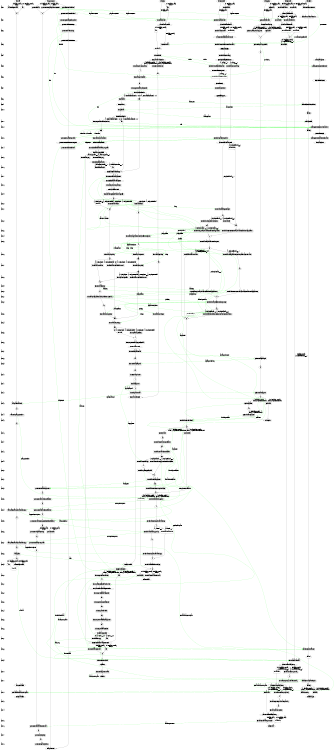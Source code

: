 digraph state_graph {
	rankdir=TB;
	size="8,5;"
	layer_0 [shape=plaintext, label="layer 0"];
	layer_1 [shape=plaintext, label="layer 1"];
	layer_0 -> layer_1 [style=invis];
	layer_2 [shape=plaintext, label="layer 2"];
	layer_1 -> layer_2 [style=invis];
	layer_3 [shape=plaintext, label="layer 3"];
	layer_2 -> layer_3 [style=invis];
	layer_4 [shape=plaintext, label="layer 4"];
	layer_3 -> layer_4 [style=invis];
	layer_5 [shape=plaintext, label="layer 5"];
	layer_4 -> layer_5 [style=invis];
	layer_6 [shape=plaintext, label="layer 6"];
	layer_5 -> layer_6 [style=invis];
	layer_7 [shape=plaintext, label="layer 7"];
	layer_6 -> layer_7 [style=invis];
	layer_8 [shape=plaintext, label="layer 8"];
	layer_7 -> layer_8 [style=invis];
	layer_9 [shape=plaintext, label="layer 9"];
	layer_8 -> layer_9 [style=invis];
	layer_10 [shape=plaintext, label="layer 10"];
	layer_9 -> layer_10 [style=invis];
	layer_11 [shape=plaintext, label="layer 11"];
	layer_10 -> layer_11 [style=invis];
	layer_12 [shape=plaintext, label="layer 12"];
	layer_11 -> layer_12 [style=invis];
	layer_13 [shape=plaintext, label="layer 13"];
	layer_12 -> layer_13 [style=invis];
	layer_14 [shape=plaintext, label="layer 14"];
	layer_13 -> layer_14 [style=invis];
	layer_15 [shape=plaintext, label="layer 15"];
	layer_14 -> layer_15 [style=invis];
	layer_16 [shape=plaintext, label="layer 16"];
	layer_15 -> layer_16 [style=invis];
	layer_17 [shape=plaintext, label="layer 17"];
	layer_16 -> layer_17 [style=invis];
	layer_18 [shape=plaintext, label="layer 18"];
	layer_17 -> layer_18 [style=invis];
	layer_19 [shape=plaintext, label="layer 19"];
	layer_18 -> layer_19 [style=invis];
	layer_20 [shape=plaintext, label="layer 20"];
	layer_19 -> layer_20 [style=invis];
	layer_21 [shape=plaintext, label="layer 21"];
	layer_20 -> layer_21 [style=invis];
	layer_22 [shape=plaintext, label="layer 22"];
	layer_21 -> layer_22 [style=invis];
	layer_23 [shape=plaintext, label="layer 23"];
	layer_22 -> layer_23 [style=invis];
	layer_24 [shape=plaintext, label="layer 24"];
	layer_23 -> layer_24 [style=invis];
	layer_25 [shape=plaintext, label="layer 25"];
	layer_24 -> layer_25 [style=invis];
	layer_26 [shape=plaintext, label="layer 26"];
	layer_25 -> layer_26 [style=invis];
	layer_27 [shape=plaintext, label="layer 27"];
	layer_26 -> layer_27 [style=invis];
	layer_28 [shape=plaintext, label="layer 28"];
	layer_27 -> layer_28 [style=invis];
	layer_29 [shape=plaintext, label="layer 29"];
	layer_28 -> layer_29 [style=invis];
	layer_30 [shape=plaintext, label="layer 30"];
	layer_29 -> layer_30 [style=invis];
	layer_31 [shape=plaintext, label="layer 31"];
	layer_30 -> layer_31 [style=invis];
	layer_32 [shape=plaintext, label="layer 32"];
	layer_31 -> layer_32 [style=invis];
	layer_33 [shape=plaintext, label="layer 33"];
	layer_32 -> layer_33 [style=invis];
	layer_34 [shape=plaintext, label="layer 34"];
	layer_33 -> layer_34 [style=invis];
	layer_35 [shape=plaintext, label="layer 35"];
	layer_34 -> layer_35 [style=invis];
	layer_36 [shape=plaintext, label="layer 36"];
	layer_35 -> layer_36 [style=invis];
	layer_37 [shape=plaintext, label="layer 37"];
	layer_36 -> layer_37 [style=invis];
	layer_38 [shape=plaintext, label="layer 38"];
	layer_37 -> layer_38 [style=invis];
	layer_39 [shape=plaintext, label="layer 39"];
	layer_38 -> layer_39 [style=invis];
	layer_40 [shape=plaintext, label="layer 40"];
	layer_39 -> layer_40 [style=invis];
	layer_41 [shape=plaintext, label="layer 41"];
	layer_40 -> layer_41 [style=invis];
	layer_42 [shape=plaintext, label="layer 42"];
	layer_41 -> layer_42 [style=invis];
	layer_43 [shape=plaintext, label="layer 43"];
	layer_42 -> layer_43 [style=invis];
	layer_44 [shape=plaintext, label="layer 44"];
	layer_43 -> layer_44 [style=invis];
	layer_45 [shape=plaintext, label="layer 45"];
	layer_44 -> layer_45 [style=invis];
	layer_46 [shape=plaintext, label="layer 46"];
	layer_45 -> layer_46 [style=invis];
	layer_47 [shape=plaintext, label="layer 47"];
	layer_46 -> layer_47 [style=invis];
	layer_48 [shape=plaintext, label="layer 48"];
	layer_47 -> layer_48 [style=invis];
	layer_49 [shape=plaintext, label="layer 49"];
	layer_48 -> layer_49 [style=invis];
	layer_50 [shape=plaintext, label="layer 50"];
	layer_49 -> layer_50 [style=invis];
	layer_51 [shape=plaintext, label="layer 51"];
	layer_50 -> layer_51 [style=invis];
	layer_52 [shape=plaintext, label="layer 52"];
	layer_51 -> layer_52 [style=invis];
	layer_53 [shape=plaintext, label="layer 53"];
	layer_52 -> layer_53 [style=invis];
	layer_54 [shape=plaintext, label="layer 54"];
	layer_53 -> layer_54 [style=invis];
	layer_55 [shape=plaintext, label="layer 55"];
	layer_54 -> layer_55 [style=invis];
	layer_56 [shape=plaintext, label="layer 56"];
	layer_55 -> layer_56 [style=invis];
	layer_57 [shape=plaintext, label="layer 57"];
	layer_56 -> layer_57 [style=invis];
	layer_58 [shape=plaintext, label="layer 58"];
	layer_57 -> layer_58 [style=invis];
	layer_59 [shape=plaintext, label="layer 59"];
	layer_58 -> layer_59 [style=invis];
	layer_60 [shape=plaintext, label="layer 60"];
	layer_59 -> layer_60 [style=invis];
	layer_61 [shape=plaintext, label="layer 61"];
	layer_60 -> layer_61 [style=invis];
	layer_62 [shape=plaintext, label="layer 62"];
	layer_61 -> layer_62 [style=invis];
	layer_63 [shape=plaintext, label="layer 63"];
	layer_62 -> layer_63 [style=invis];
	layer_64 [shape=plaintext, label="layer 64"];
	layer_63 -> layer_64 [style=invis];
	layer_65 [shape=plaintext, label="layer 65"];
	layer_64 -> layer_65 [style=invis];
	layer_66 [shape=plaintext, label="layer 66"];
	layer_65 -> layer_66 [style=invis];
	layer_67 [shape=plaintext, label="layer 67"];
	layer_66 -> layer_67 [style=invis];
	layer_68 [shape=plaintext, label="layer 68"];
	layer_67 -> layer_68 [style=invis];
	layer_69 [shape=plaintext, label="layer 69"];
	layer_68 -> layer_69 [style=invis];
	layer_70 [shape=plaintext, label="layer 70"];
	layer_69 -> layer_70 [style=invis];
	layer_71 [shape=plaintext, label="layer 71"];
	layer_70 -> layer_71 [style=invis];
	layer_72 [shape=plaintext, label="layer 72"];
	layer_71 -> layer_72 [style=invis];
	layer_73 [shape=plaintext, label="layer 73"];
	layer_72 -> layer_73 [style=invis];
	layer_74 [shape=plaintext, label="layer 74"];
	layer_73 -> layer_74 [style=invis];
	layer_75 [shape=plaintext, label="layer 75"];
	layer_74 -> layer_75 [style=invis];
	layer_76 [shape=plaintext, label="layer 76"];
	layer_75 -> layer_76 [style=invis];
	layer_77 [shape=plaintext, label="layer 77"];
	layer_76 -> layer_77 [style=invis];
	layer_78 [shape=plaintext, label="layer 78"];
	layer_77 -> layer_78 [style=invis];
	
	/* States */
	Firm_end_Firm [label = "end_Firm"]
	Firm_Update_02 [label = "Update_02"]
	Firm_15 [label = "15"]
	Firm_Firm_new01 [label = "Firm_new01"]
	Firm_Start_Firm_Macro_Data [label = "Start_Firm_Macro_Data"]
	Firm_start_Firm [label = "start_Firm"]
	Firm_10 [label = "10"]
	Firm_09b [label = "09b"]
	Firm_08 [label = "08"]
	Firm_07 [label = "07"]
	Firm_09a [label = "09a"]
	Firm_06 [label = "06"]
	Firm_03d [label = "03d"]
	Firm_09c [label = "09c"]
	Firm_05b [label = "05b"]
	Firm_05a [label = "05a"]
	Firm_04 [label = "04"]
	Firm_03c [label = "03c"]
	Firm_03 [label = "03"]
	Firm_011 [label = "011"]
	Firm_Firm_End_External_Financing [label = "Firm_End_External_Financing"]
	Firm_Firm_checks_financial_crisis [label = "Firm_checks_financial_crisis"]
	Firm_Firm_bankruptcy_checked [label = "Firm_bankruptcy_checked"]
	Firm_End_Firm_Financial_Role [label = "End_Firm_Financial_Role"]
	Firm_0003 [label = "0003"]
	Firm_Firm_Bankruptcy_check [label = "Firm_Bankruptcy_check"]
	Firm_004 [label = "004"]
	Firm_003 [label = "003"]
	Firm_002 [label = "002"]
	Firm_001 [label = "001"]
	Firm_Firm_End_Credit_Role [label = "Firm_End_Credit_Role"]
	Firm_Firm_Credit_02 [label = "Firm_Credit_02"]
	Firm_Firm_Start_Credit_Role [label = "Firm_Start_Credit_Role"]
	Firm_Firm_Start_Financial_Management_Role [label = "Firm_Start_Financial_Management_Role"]
	Firm_14 [label = "14"]
	Firm_Firm_End_Financial_Management_Role [label = "Firm_End_Financial_Management_Role"]
	Firm_Firm_End_Seller_Role [label = "Firm_End_Seller_Role"]
	Firm_Firm_Start_Seller_Role [label = "Firm_Start_Seller_Role"]
	Firm_12 [label = "12"]
	Firm_11 [label = "11"]
	Firm_11b [label = "11b"]
	Firm_11a [label = "11a"]
	Firm_Firm_End_Labour_Role [label = "Firm_End_Labour_Role"]
	Firm_Firm_Start_Labour_Role [label = "Firm_Start_Labour_Role"]
	Firm_Firm_End_Financial_Management [label = "Firm_End_Financial_Management"]
	Firm_02 [label = "02"]
	Firm_00b [label = "00b"]
	Firm_01 [label = "01"]
	Firm_Firm_Start_Producer_Role [label = "Firm_Start_Producer_Role"]
	Household_WAITORDERSTATUS [label = "WAITORDERSTATUS"]
	Household_SEND_ORDERS [label = "SEND_ORDERS"]
	Household_BOND_BELIEF_FORMATION [label = "BOND_BELIEF_FORMATION"]
	Household_CHOOSE_TO_TRADE_OR_NOT [label = "CHOOSE_TO_TRADE_OR_NOT"]
	Household_SELECTSTRATEGY [label = "SELECTSTRATEGY"]
	Household_end_Household [label = "end_Household"]
	Household_start_Household_financial_market_role [label = "start_Household_financial_market_role"]
	Household_Start_Household_Tax_Data [label = "Start_Household_Tax_Data"]
	Household_start_Household [label = "start_Household"]
	Household_08b [label = "08b"]
	Household_08 [label = "08"]
	Household_07 [label = "07"]
	Household_06e [label = "06e"]
	Household_06d [label = "06d"]
	Household_06c [label = "06c"]
	Household_06b [label = "06b"]
	Household_05 [label = "05"]
	Household_04 [label = "04"]
	Household_03 [label = "03"]
	Household_02 [label = "02"]
	Household_06 [label = "06"]
	Household_01b [label = "01b"]
	Household_01 [label = "01"]
	Household_01a [label = "01a"]
	Household_01d [label = "01d"]
	Household_Start_Household_Labour_Role [label = "Start_Household_Labour_Role"]
	Household_12 [label = "12"]
	Household_14 [label = "14"]
	Household_11 [label = "11"]
	Household_10 [label = "10"]
	Household_15 [label = "15"]
	Household_09 [label = "09"]
	Mall_end_Mall [label = "end_Mall"]
	Mall_06 [label = "06"]
	Mall_05 [label = "05"]
	Mall_04 [label = "04"]
	Mall_03 [label = "03"]
	Mall_02 [label = "02"]
	Mall_01 [label = "01"]
	Mall_start_Mall [label = "start_Mall"]
	IGFirm_start_IGFirm [label = "start_IGFirm"]
	IGFirm_end_IGFirm [label = "end_IGFirm"]
	IGFirm_04b [label = "04b"]
	IGFirm_04 [label = "04"]
	IGFirm_03 [label = "03"]
	IGFirm_02 [label = "02"]
	IGFirm_01 [label = "01"]
	IGFirm_Start_IGFirm_Productivity [label = "Start_IGFirm_Productivity"]
	Eurostat_end_Eurostat [label = "end_Eurostat"]
	Eurostat_Start_Eurostat_EndOfYear_Loop [label = "Start_Eurostat_EndOfYear_Loop"]
	Eurostat_05 [label = "05"]
	Eurostat_04 [label = "04"]
	Eurostat_Start_Eurostat_Quarterly_Loop [label = "Start_Eurostat_Quarterly_Loop"]
	Eurostat_02 [label = "02"]
	Eurostat_Start_Eurostat_Monthly_Loop [label = "Start_Eurostat_Monthly_Loop"]
	Eurostat_01 [label = "01"]
	Eurostat_Start_Eurostat_Firm_Data [label = "Start_Eurostat_Firm_Data"]
	Eurostat_Start_Eurostat_Tax_Data [label = "Start_Eurostat_Tax_Data"]
	Eurostat_start_Eurostat [label = "start_Eurostat"]
	Clearinghouse_end_Clearinghouse [label = "end_Clearinghouse"]
	Clearinghouse_COMPUTEDPRICES [label = "COMPUTEDPRICES"]
	Clearinghouse_RECEIVEDINFOSTOCK [label = "RECEIVEDINFOSTOCK"]
	Clearinghouse_start_Clearinghouse [label = "start_Clearinghouse"]
	Bank_start_Bank [label = "start_Bank"]
	Bank_end_Bank_cycle [label = "end_Bank_cycle"]
	Bank_Bank_05 [label = "Bank_05"]
	Bank_Bank_04 [label = "Bank_04"]
	Bank_Bank_03 [label = "Bank_03"]
	Bank_Bank_02 [label = "Bank_02"]
	Bank_Bank_start_credit_market_role [label = "Bank_start_credit_market_role"]
	Government_09 [label = "09"]
	Government_08 [label = "08"]
	Government_07 [label = "07"]
	Government_06 [label = "06"]
	Government_05 [label = "05"]
	Government_04 [label = "04"]
	Government_03 [label = "03"]
	Government_02 [label = "02"]
	Government_01 [label = "01"]
	Government_end_Government [label = "end_Government"]
	Government_GOVERNMENT_PORTFOLIO_UPDATED [label = "GOVERNMENT_PORTFOLIO_UPDATED"]
	Government_GOVERNMENT_SENT_ORDER [label = "GOVERNMENT_SENT_ORDER"]
	Government_GOVERNMENT_IN_DEFICIT [label = "GOVERNMENT_IN_DEFICIT"]
	Government_GOVERNMENT_SENT_info_bond [label = "GOVERNMENT_SENT_info_bond"]
	Government_start_Government [label = "start_Government"]
	Central_Bank_end_Central_Bank [label = "end_Central_Bank"]
	Central_Bank_start_Central_Bank [label = "start_Central_Bank"]
	Firm_Firm_calc_production_quantity_Firm_Start_Producer_Role_01 [label = "Firm_calc_production_quantity", shape = rect]
	Firm_Firm_set_quantities_zero_Firm_Start_Producer_Role_00b [label = "Firm_set_quantities_zero", shape = rect]
	Firm_Firm_calc_input_demands_01_02 [label = "Firm_calc_input_demands", shape = rect]
	Firm_Firm_calc_production_quantity_2_Firm_End_Financial_Management_Firm_Start_Labour_Role [label = "Firm_calc_production_quantity_2", shape = rect]
	Firm_Firm_send_capital_demand_Firm_End_Labour_Role_11a [label = "Firm_send_capital_demand", shape = rect]
	Firm_Firm_receive_capital_goods_11a_11b [label = "Firm_receive_capital_goods", shape = rect]
	Firm_Firm_execute_production_11b_11 [label = "Firm_execute_production", shape = rect]
	Firm_Firm_calc_pay_costs_11_12 [label = "Firm_calc_pay_costs", shape = rect]
	Firm_Firm_send_goods_to_mall_12_Firm_Start_Seller_Role [label = "Firm_send_goods_to_mall", shape = rect]
	Firm_Firm_calc_revenue_Firm_Start_Seller_Role_Firm_End_Seller_Role [label = "Firm_calc_revenue", shape = rect]
	Firm_idle_Firm_End_Seller_Role_Firm_End_Financial_Management_Role [label = "idle", shape = rect]
	Firm_Firm_compute_sales_statistics_Firm_End_Seller_Role_14 [label = "Firm_compute_sales_statistics", shape = rect]
	Firm_Firm_update_specific_skills_of_workers_14_Firm_Start_Financial_Management_Role [label = "Firm_update_specific_skills_of_workers", shape = rect]
	Firm_Firm_ask_loan_Firm_Start_Credit_Role_Firm_Credit_02 [label = "Firm_ask_loan", shape = rect]
	Firm_Firm_get_loan_Firm_Credit_02_Firm_End_Credit_Role [label = "Firm_get_loan", shape = rect]
	Firm_Firm_compute_financial_payments_Firm_Start_Financial_Management_Role_001 [label = "Firm_compute_financial_payments", shape = rect]
	Firm_Firm_compute_income_statement_001_002 [label = "Firm_compute_income_statement", shape = rect]
	Firm_Firm_compute_dividends_002_003 [label = "Firm_compute_dividends", shape = rect]
	Firm_Firm_compute_total_financial_payments_003_004 [label = "Firm_compute_total_financial_payments", shape = rect]
	Firm_Firm_compute_balance_sheet_004_Firm_Bankruptcy_check [label = "Firm_compute_balance_sheet", shape = rect]
	Firm_Firm_in_bankruptcy_Firm_Bankruptcy_check_Firm_End_Financial_Management_Role [label = "Firm_in_bankruptcy", shape = rect]
	Firm_idle_Firm_Bankruptcy_check_Firm_End_Financial_Management_Role [label = "idle", shape = rect]
	Firm_Firm_compute_total_liquidity_needs_02_Firm_Start_Credit_Role [label = "Firm_compute_total_liquidity_needs", shape = rect]
	Firm_Firm_compute_and_send_stock_orders_Firm_End_Credit_Role_0003 [label = "Firm_compute_and_send_stock_orders", shape = rect]
	Firm_Firm_read_stock_transactions_0003_End_Firm_Financial_Role [label = "Firm_read_stock_transactions", shape = rect]
	Firm_Firm_check_financial_and_bankruptcy_state_End_Firm_Financial_Role_Firm_bankruptcy_checked [label = "Firm_check_financial_and_bankruptcy_state", shape = rect]
	Firm_Firm_in_bankruptcy_Firm_bankruptcy_checked_Firm_End_Financial_Management_Role [label = "Firm_in_bankruptcy", shape = rect]
	Firm_Firm_in_financial_crisis_Firm_checks_financial_crisis_Firm_End_External_Financing [label = "Firm_in_financial_crisis", shape = rect]
	Firm_Firm_not_in_bankruptcy_Firm_bankruptcy_checked_Firm_checks_financial_crisis [label = "Firm_not_in_bankruptcy", shape = rect]
	Firm_idle_Firm_checks_financial_crisis_Firm_End_External_Financing [label = "idle", shape = rect]
	Firm_idle_Firm_Start_Credit_Role_Firm_End_External_Financing [label = "idle", shape = rect]
	Firm_idle_Firm_End_Credit_Role_Firm_End_External_Financing [label = "idle", shape = rect]
	Firm_Firm_execute_financial_payments_Firm_End_External_Financing_Firm_End_Financial_Management [label = "Firm_execute_financial_payments", shape = rect]
	Firm_Firm_calculate_specific_skills_and_wage_offer_Firm_Start_Labour_Role_011 [label = "Firm_calculate_specific_skills_and_wage_offer", shape = rect]
	Firm_Firm_send_vacancies_011_03 [label = "Firm_send_vacancies", shape = rect]
	Firm_Firm_send_redundancies_011_03c [label = "Firm_send_redundancies", shape = rect]
	Firm_Firm_idle_011_03c [label = "Firm_idle", shape = rect]
	Firm_Firm_read_job_applications_send_job_offer_or_rejection_03_04 [label = "Firm_read_job_applications_send_job_offer_or_rejection", shape = rect]
	Firm_Firm_read_job_responses_04_05a [label = "Firm_read_job_responses", shape = rect]
	Firm_Firm_read_job_quitting_05a_05b [label = "Firm_read_job_quitting", shape = rect]
	Firm_Firm_read_job_quitting_00b_09c [label = "Firm_read_job_quitting", shape = rect]
	Firm_Firm_read_job_quitting_03c_03d [label = "Firm_read_job_quitting", shape = rect]
	Firm_Firm_start_labour_market_03d_06 [label = "Firm_start_labour_market", shape = rect]
	Firm_Firm_finish_labour_market_first_round_03d_09a [label = "Firm_finish_labour_market_first_round", shape = rect]
	Firm_Firm_finish_labour_market_first_round_05b_09a [label = "Firm_finish_labour_market_first_round", shape = rect]
	Firm_Firm_update_wage_offer_05b_06 [label = "Firm_update_wage_offer", shape = rect]
	Firm_Firm_send_vacancies_2_06_07 [label = "Firm_send_vacancies_2", shape = rect]
	Firm_Firm_read_job_applications_send_job_offer_or_rejection_2_07_08 [label = "Firm_read_job_applications_send_job_offer_or_rejection_2", shape = rect]
	Firm_Firm_read_job_responses_2_08_09a [label = "Firm_read_job_responses_2", shape = rect]
	Firm_Firm_read_job_quitting_2_09a_09b [label = "Firm_read_job_quitting_2", shape = rect]
	Firm_Firm_read_job_quitting_2_09c_Firm_Start_Seller_Role [label = "Firm_read_job_quitting_2", shape = rect]
	Firm_Firm_update_wage_offer_2_09b_10 [label = "Firm_update_wage_offer_2", shape = rect]
	Firm_Firm_idle_09b_10 [label = "Firm_idle", shape = rect]
	Firm_Firm_compute_mean_wage_specific_skills_10_Firm_End_Labour_Role [label = "Firm_compute_mean_wage_specific_skills", shape = rect]
	Firm_idle_start_Firm_Start_Firm_Macro_Data [label = "idle", shape = rect]
	Firm_Firm_read_tax_rates_start_Firm_Start_Firm_Macro_Data [label = "Firm_read_tax_rates", shape = rect]
	Firm_Firm_receive_data_Start_Firm_Macro_Data_Firm_new01 [label = "Firm_receive_data", shape = rect]
	Firm_idle_Start_Firm_Macro_Data_Firm_new01 [label = "idle", shape = rect]
	Firm_Firm_send_data_to_Eurostat_Firm_End_Financial_Management_Role_15 [label = "Firm_send_data_to_Eurostat", shape = rect]
	Firm_idle_Firm_End_Financial_Management_Role_15 [label = "idle", shape = rect]
	Firm_Firm_send_payments_to_bank_Update_02_end_Firm [label = "Firm_send_payments_to_bank", shape = rect]
	Firm_Firm_send_info_Firm_new01_Firm_Start_Producer_Role [label = "Firm_send_info", shape = rect]
	Firm_Firm_receive_stock_info_15_Update_02 [label = "Firm_receive_stock_info", shape = rect]
	Household_Household_idle_09_15 [label = "Household_idle", shape = rect]
	Household_Household_rank_and_buy_goods_1_09_10 [label = "Household_rank_and_buy_goods_1", shape = rect]
	Household_Household_receive_goods_read_rationing_10_11 [label = "Household_receive_goods_read_rationing", shape = rect]
	Household_Household_set_values_zero_11_14 [label = "Household_set_values_zero", shape = rect]
	Household_Household_rank_and_buy_goods_2_11_12 [label = "Household_rank_and_buy_goods_2", shape = rect]
	Household_Household_receive_goods_read_rationing_2_12_14 [label = "Household_receive_goods_read_rationing_2", shape = rect]
	Household_Household_handle_leftover_budget_14_15 [label = "Household_handle_leftover_budget", shape = rect]
	Household_Household_read_firing_messages_Start_Household_Labour_Role_01d [label = "Household_read_firing_messages", shape = rect]
	Household_Household_idle_01d_01a [label = "Household_idle", shape = rect]
	Household_Household_idle_Start_Household_Labour_Role_01a [label = "Household_idle", shape = rect]
	Household_Household_UNEMPLOYED_read_job_vacancies_and_send_applications_01a_01 [label = "Household_UNEMPLOYED_read_job_vacancies_and_send_applications", shape = rect]
	Household_Household_on_the_job_search_decision_01d_01b [label = "Household_on_the_job_search_decision", shape = rect]
	Household_Household_OTJS_read_job_vacancies_and_send_applications_01b_01 [label = "Household_OTJS_read_job_vacancies_and_send_applications", shape = rect]
	Household_Household_idle_01b_06 [label = "Household_idle", shape = rect]
	Household_Household_read_job_offers_send_response_01_02 [label = "Household_read_job_offers_send_response", shape = rect]
	Household_Household_finish_labour_market_02_06 [label = "Household_finish_labour_market", shape = rect]
	Household_Household_read_application_rejection_update_wage_reservation_02_03 [label = "Household_read_application_rejection_update_wage_reservation", shape = rect]
	Household_Household_OTJS_read_job_vacancies_and_send_applications_2_02_04 [label = "Household_OTJS_read_job_vacancies_and_send_applications_2", shape = rect]
	Household_Household_UNEMPLOYED_read_job_vacancies_and_send_applications_2_03_04 [label = "Household_UNEMPLOYED_read_job_vacancies_and_send_applications_2", shape = rect]
	Household_Household_read_job_offers_send_response_2_04_05 [label = "Household_read_job_offers_send_response_2", shape = rect]
	Household_Household_read_application_rejection_update_wage_reservation_2_05_06 [label = "Household_read_application_rejection_update_wage_reservation_2", shape = rect]
	Household_Household_idle_05_06 [label = "Household_idle", shape = rect]
	Household_Household_receive_dividends_06_06b [label = "Household_receive_dividends", shape = rect]
	Household_Household_idle_06b_09 [label = "Household_idle", shape = rect]
	Household_Household_idle_06b_06c [label = "Household_idle", shape = rect]
	Household_Household_send_subsidy_notification_06c_06d [label = "Household_send_subsidy_notification", shape = rect]
	Household_Household_send_transfer_notification_06d_06e [label = "Household_send_transfer_notification", shape = rect]
	Household_Household_receive_wage_06e_07 [label = "Household_receive_wage", shape = rect]
	Household_Household_update_specific_skills_07_08 [label = "Household_update_specific_skills", shape = rect]
	Household_Household_send_unemployment_benefit_notification_06e_08 [label = "Household_send_unemployment_benefit_notification", shape = rect]
	Household_Household_send_tax_payment_08_08b [label = "Household_send_tax_payment", shape = rect]
	Household_Household_determine_consumption_budget_08b_09 [label = "Household_determine_consumption_budget", shape = rect]
	Household_Household_idle_start_Household_Start_Household_Tax_Data [label = "Household_idle", shape = rect]
	Household_Household_read_tax_rates_start_Household_Start_Household_Tax_Data [label = "Household_read_tax_rates", shape = rect]
	Household_Household_receive_data_Start_Household_Tax_Data_start_Household_financial_market_role [label = "Household_receive_data", shape = rect]
	Household_Household_idle_Start_Household_Tax_Data_start_Household_financial_market_role [label = "Household_idle", shape = rect]
	Household_Household_send_data_to_Eurostat_15_end_Household [label = "Household_send_data_to_Eurostat", shape = rect]
	Household_Household_idle_15_end_Household [label = "Household_idle", shape = rect]
	Household_Household_receive_info_interest_from_bank_start_Household_financial_market_role_SELECTSTRATEGY [label = "Household_receive_info_interest_from_bank", shape = rect]
	Household_Household_select_strategy_SELECTSTRATEGY_CHOOSE_TO_TRADE_OR_NOT [label = "Household_select_strategy", shape = rect]
	Household_Household_stock_beliefs_formation_CHOOSE_TO_TRADE_OR_NOT_BOND_BELIEF_FORMATION [label = "Household_stock_beliefs_formation", shape = rect]
	Household_Household_bond_beliefs_formation_BOND_BELIEF_FORMATION_SEND_ORDERS [label = "Household_bond_beliefs_formation", shape = rect]
	Household_Household_does_not_trading_CHOOSE_TO_TRADE_OR_NOT_Start_Household_Labour_Role [label = "Household_does_not_trading", shape = rect]
	Household_Household_send_orders_SEND_ORDERS_WAITORDERSTATUS [label = "Household_send_orders", shape = rect]
	Household_Household_update_its_portfolio_WAITORDERSTATUS_Start_Household_Labour_Role [label = "Household_update_its_portfolio", shape = rect]
	Mall_Mall_reset_export_data_start_Mall_01 [label = "Mall_reset_export_data", shape = rect]
	Mall_idle_start_Mall_01 [label = "idle", shape = rect]
	Mall_Mall_update_mall_stock_01_02 [label = "Mall_update_mall_stock", shape = rect]
	Mall_Mall_send_quality_price_info_1_02_03 [label = "Mall_send_quality_price_info_1", shape = rect]
	Mall_Mall_update_mall_stocks_sales_rationing_1_03_04 [label = "Mall_update_mall_stocks_sales_rationing_1", shape = rect]
	Mall_Mall_update_mall_stocks_sales_rationing_2_04_05 [label = "Mall_update_mall_stocks_sales_rationing_2", shape = rect]
	Mall_Mall_pay_firm_05_06 [label = "Mall_pay_firm", shape = rect]
	Mall_Mall_send_export_data_06_end_Mall [label = "Mall_send_export_data", shape = rect]
	Mall_idle_06_end_Mall [label = "idle", shape = rect]
	IGFirm_IGFirm_update_productivity_price_Start_IGFirm_Productivity_01 [label = "IGFirm_update_productivity_price", shape = rect]
	IGFirm_IGFirm_idle_Start_IGFirm_Productivity_01 [label = "IGFirm_idle", shape = rect]
	IGFirm_IGFirm_send_quality_price_info_01_02 [label = "IGFirm_send_quality_price_info", shape = rect]
	IGFirm_IGFirm_send_capital_good_02_03 [label = "IGFirm_send_capital_good", shape = rect]
	IGFirm_IGFirm_receive_payment_03_04 [label = "IGFirm_receive_payment", shape = rect]
	IGFirm_IGFirm_pay_taxes_04_04b [label = "IGFirm_pay_taxes", shape = rect]
	IGFirm_IGFirm_dividend_payment_04b_end_IGFirm [label = "IGFirm_dividend_payment", shape = rect]
	IGFirm_IGFirm_idle_04_end_IGFirm [label = "IGFirm_idle", shape = rect]
	IGFirm_IGFirm_idle_start_IGFirm_Start_IGFirm_Productivity [label = "IGFirm_idle", shape = rect]
	IGFirm_IGFirm_read_tax_rates_start_IGFirm_Start_IGFirm_Productivity [label = "IGFirm_read_tax_rates", shape = rect]
	Eurostat_Eurostat_Initialization_start_Eurostat_Start_Eurostat_Tax_Data [label = "Eurostat_Initialization", shape = rect]
	Eurostat_Eurostat_idle_start_Eurostat_Start_Eurostat_Tax_Data [label = "Eurostat_idle", shape = rect]
	Eurostat_Eurostat_idle_Start_Eurostat_Tax_Data_Start_Eurostat_Firm_Data [label = "Eurostat_idle", shape = rect]
	Eurostat_Eurostat_read_tax_rates_Start_Eurostat_Tax_Data_Start_Eurostat_Firm_Data [label = "Eurostat_read_tax_rates", shape = rect]
	Eurostat_Eurostat_send_data_Start_Eurostat_Firm_Data_01 [label = "Eurostat_send_data", shape = rect]
	Eurostat_Eurostat_idle_Start_Eurostat_Firm_Data_01 [label = "Eurostat_idle", shape = rect]
	Eurostat_Eurostat_idle_01_Start_Eurostat_Monthly_Loop [label = "Eurostat_idle", shape = rect]
	Eurostat_Eurostat_calculate_data_01_Start_Eurostat_Monthly_Loop [label = "Eurostat_calculate_data", shape = rect]
	Eurostat_Eurostat_store_history_monthly_Start_Eurostat_Monthly_Loop_02 [label = "Eurostat_store_history_monthly", shape = rect]
	Eurostat_Eurostat_compute_growth_rates_monthly_02_Start_Eurostat_Quarterly_Loop [label = "Eurostat_compute_growth_rates_monthly", shape = rect]
	Eurostat_Eurostat_idle_Start_Eurostat_Monthly_Loop_Start_Eurostat_Quarterly_Loop [label = "Eurostat_idle", shape = rect]
	Eurostat_Eurostat_store_history_quarterly_Start_Eurostat_Quarterly_Loop_04 [label = "Eurostat_store_history_quarterly", shape = rect]
	Eurostat_Eurostat_compute_growth_rates_quarterly_04_05 [label = "Eurostat_compute_growth_rates_quarterly", shape = rect]
	Eurostat_Eurostat_measure_recession_05_Start_Eurostat_EndOfYear_Loop [label = "Eurostat_measure_recession", shape = rect]
	Eurostat_Eurostat_idle_Start_Eurostat_Quarterly_Loop_Start_Eurostat_EndOfYear_Loop [label = "Eurostat_idle", shape = rect]
	Eurostat_Eurostat_idle_Start_Eurostat_EndOfYear_Loop_end_Eurostat [label = "Eurostat_idle", shape = rect]
	Eurostat_Eurostat_send_data_to_government_Start_Eurostat_EndOfYear_Loop_end_Eurostat [label = "Eurostat_send_data_to_government", shape = rect]
	Clearinghouse_ClearingHouse_receive_info_stock_start_Clearinghouse_RECEIVEDINFOSTOCK [label = "ClearingHouse_receive_info_stock", shape = rect]
	Clearinghouse_ClearingHouse_receive_orders_and_run_RECEIVEDINFOSTOCK_COMPUTEDPRICES [label = "ClearingHouse_receive_orders_and_run", shape = rect]
	Clearinghouse_ClearingHouse_send_asset_information_COMPUTEDPRICES_end_Clearinghouse [label = "ClearingHouse_send_asset_information", shape = rect]
	Bank_Bank_decide_credit_conditions_Bank_start_credit_market_role_Bank_02 [label = "Bank_decide_credit_conditions", shape = rect]
	Bank_Bank_give_loan_Bank_02_Bank_03 [label = "Bank_give_loan", shape = rect]
	Bank_Bank_receive_installment_Bank_03_Bank_04 [label = "Bank_receive_installment", shape = rect]
	Bank_Bank_account_update_deposits_Bank_04_Bank_05 [label = "Bank_account_update_deposits", shape = rect]
	Bank_Bank_accounting_Bank_05_end_Bank_cycle [label = "Bank_accounting", shape = rect]
	Bank_Bank_idle_Bank_05_end_Bank_cycle [label = "Bank_idle", shape = rect]
	Bank_Bank_send_accountInterest_start_Bank_Bank_start_credit_market_role [label = "Bank_send_accountInterest", shape = rect]
	Government_Government_send_info_bond_start_Government_GOVERNMENT_SENT_info_bond [label = "Government_send_info_bond", shape = rect]
	Government_Government_generate_pending_orders_GOVERNMENT_SENT_info_bond_GOVERNMENT_IN_DEFICIT [label = "Government_generate_pending_orders", shape = rect]
	Government_Government_orders_issuing_GOVERNMENT_IN_DEFICIT_GOVERNMENT_SENT_ORDER [label = "Government_orders_issuing", shape = rect]
	Government_Government_update_its_portfolio_GOVERNMENT_SENT_ORDER_GOVERNMENT_PORTFOLIO_UPDATED [label = "Government_update_its_portfolio", shape = rect]
	Government_Government_receive_info_bond_GOVERNMENT_PORTFOLIO_UPDATED_end_Government [label = "Government_receive_info_bond", shape = rect]
	Government_Government_idle_start_Government_01 [label = "Government_idle", shape = rect]
	Government_Government_send_policy_announcements_start_Government_01 [label = "Government_send_policy_announcements", shape = rect]
	Government_Government_read_tax_payments_01_02 [label = "Government_read_tax_payments", shape = rect]
	Government_Government_read_subsidy_notifications_02_03 [label = "Government_read_subsidy_notifications", shape = rect]
	Government_Government_read_transfer_notifications_03_04 [label = "Government_read_transfer_notifications", shape = rect]
	Government_Government_read_unemployment_benefit_notifications_04_05 [label = "Government_read_unemployment_benefit_notifications", shape = rect]
	Government_Government_idle_05_end_Government [label = "Government_idle", shape = rect]
	Government_Government_budget_accounting_05_06 [label = "Government_budget_accounting", shape = rect]
	Government_Government_send_account_update_06_07 [label = "Government_send_account_update", shape = rect]
	Government_Government_read_data_from_Eurostat_07_08 [label = "Government_read_data_from_Eurostat", shape = rect]
	Government_Government_set_policy_08_09 [label = "Government_set_policy", shape = rect]
	Government_Government_yearly_resetting_09_end_Government [label = "Government_yearly_resetting", shape = rect]
	Central_Bank_Central_Bank_read_account_update_start_Central_Bank_end_Central_Bank [label = "Central_Bank_read_account_update", shape = rect]
	
	/* Transitions */
	Firm_Firm_Start_Producer_Role -> Firm_Firm_calc_production_quantity_Firm_Start_Producer_Role_01 [ label = "Periodicity: monthly\nPhase: a->day_of_month_to_act"];
	Firm_Firm_calc_production_quantity_Firm_Start_Producer_Role_01 -> Firm_01;
	Firm_Firm_Start_Producer_Role -> Firm_Firm_set_quantities_zero_Firm_Start_Producer_Role_00b [ label = "not ( Periodicity: monthly\nPhase: a->day_of_month_to_act )"];
	Firm_Firm_set_quantities_zero_Firm_Start_Producer_Role_00b -> Firm_00b;
	Firm_01 -> Firm_Firm_calc_input_demands_01_02;
	Firm_Firm_calc_input_demands_01_02 -> Firm_02;
	Firm_Firm_End_Financial_Management -> Firm_Firm_calc_production_quantity_2_Firm_End_Financial_Management_Firm_Start_Labour_Role;
	Firm_Firm_calc_production_quantity_2_Firm_End_Financial_Management_Firm_Start_Labour_Role -> Firm_Firm_Start_Labour_Role;
	Firm_Firm_End_Labour_Role -> Firm_Firm_send_capital_demand_Firm_End_Labour_Role_11a;
	Firm_Firm_send_capital_demand_Firm_End_Labour_Role_11a -> Firm_11a;
	Firm_11a -> Firm_Firm_receive_capital_goods_11a_11b;
	Firm_Firm_receive_capital_goods_11a_11b -> Firm_11b;
	Firm_11b -> Firm_Firm_execute_production_11b_11;
	Firm_Firm_execute_production_11b_11 -> Firm_11;
	Firm_11 -> Firm_Firm_calc_pay_costs_11_12;
	Firm_Firm_calc_pay_costs_11_12 -> Firm_12;
	Firm_12 -> Firm_Firm_send_goods_to_mall_12_Firm_Start_Seller_Role;
	Firm_Firm_send_goods_to_mall_12_Firm_Start_Seller_Role -> Firm_Firm_Start_Seller_Role;
	Firm_Firm_Start_Seller_Role -> Firm_Firm_calc_revenue_Firm_Start_Seller_Role_Firm_End_Seller_Role;
	Firm_Firm_calc_revenue_Firm_Start_Seller_Role_Firm_End_Seller_Role -> Firm_Firm_End_Seller_Role;
	Firm_Firm_End_Seller_Role -> Firm_idle_Firm_End_Seller_Role_Firm_End_Financial_Management_Role [ label = "not ( Periodicity: monthly\nPhase: a->last_day_of_month_to_act )"];
	Firm_idle_Firm_End_Seller_Role_Firm_End_Financial_Management_Role -> Firm_Firm_End_Financial_Management_Role;
	Firm_Firm_End_Seller_Role -> Firm_Firm_compute_sales_statistics_Firm_End_Seller_Role_14 [ label = "Periodicity: monthly\nPhase: a->last_day_of_month_to_act"];
	Firm_Firm_compute_sales_statistics_Firm_End_Seller_Role_14 -> Firm_14;
	Firm_14 -> Firm_Firm_update_specific_skills_of_workers_14_Firm_Start_Financial_Management_Role;
	Firm_Firm_update_specific_skills_of_workers_14_Firm_Start_Financial_Management_Role -> Firm_Firm_Start_Financial_Management_Role;
	Firm_Firm_Start_Credit_Role -> Firm_Firm_ask_loan_Firm_Start_Credit_Role_Firm_Credit_02 [ label = "a->external_financial_needs > 0.0"];
	Firm_Firm_ask_loan_Firm_Start_Credit_Role_Firm_Credit_02 -> Firm_Firm_Credit_02;
	Firm_Firm_Credit_02 -> Firm_Firm_get_loan_Firm_Credit_02_Firm_End_Credit_Role;
	Firm_Firm_get_loan_Firm_Credit_02_Firm_End_Credit_Role -> Firm_Firm_End_Credit_Role;
	Firm_Firm_Start_Financial_Management_Role -> Firm_Firm_compute_financial_payments_Firm_Start_Financial_Management_Role_001;
	Firm_Firm_compute_financial_payments_Firm_Start_Financial_Management_Role_001 -> Firm_001;
	Firm_001 -> Firm_Firm_compute_income_statement_001_002;
	Firm_Firm_compute_income_statement_001_002 -> Firm_002;
	Firm_002 -> Firm_Firm_compute_dividends_002_003;
	Firm_Firm_compute_dividends_002_003 -> Firm_003;
	Firm_003 -> Firm_Firm_compute_total_financial_payments_003_004;
	Firm_Firm_compute_total_financial_payments_003_004 -> Firm_004;
	Firm_004 -> Firm_Firm_compute_balance_sheet_004_Firm_Bankruptcy_check;
	Firm_Firm_compute_balance_sheet_004_Firm_Bankruptcy_check -> Firm_Firm_Bankruptcy_check;
	Firm_Firm_Bankruptcy_check -> Firm_Firm_in_bankruptcy_Firm_Bankruptcy_check_Firm_End_Financial_Management_Role [ label = "not ( a->equity >= 0.0 )"];
	Firm_Firm_in_bankruptcy_Firm_Bankruptcy_check_Firm_End_Financial_Management_Role -> Firm_Firm_End_Financial_Management_Role;
	Firm_Firm_Bankruptcy_check -> Firm_idle_Firm_Bankruptcy_check_Firm_End_Financial_Management_Role [ label = "a->equity >= 0.0"];
	Firm_idle_Firm_Bankruptcy_check_Firm_End_Financial_Management_Role -> Firm_Firm_End_Financial_Management_Role;
	Firm_02 -> Firm_Firm_compute_total_liquidity_needs_02_Firm_Start_Credit_Role;
	Firm_Firm_compute_total_liquidity_needs_02_Firm_Start_Credit_Role -> Firm_Firm_Start_Credit_Role;
	Firm_Firm_End_Credit_Role -> Firm_Firm_compute_and_send_stock_orders_Firm_End_Credit_Role_0003 [ label = "a->external_financial_needs > 0.0"];
	Firm_Firm_compute_and_send_stock_orders_Firm_End_Credit_Role_0003 -> Firm_0003;
	Firm_0003 -> Firm_Firm_read_stock_transactions_0003_End_Firm_Financial_Role;
	Firm_Firm_read_stock_transactions_0003_End_Firm_Financial_Role -> Firm_End_Firm_Financial_Role;
	Firm_End_Firm_Financial_Role -> Firm_Firm_check_financial_and_bankruptcy_state_End_Firm_Financial_Role_Firm_bankruptcy_checked;
	Firm_Firm_check_financial_and_bankruptcy_state_End_Firm_Financial_Role_Firm_bankruptcy_checked -> Firm_Firm_bankruptcy_checked;
	Firm_Firm_bankruptcy_checked -> Firm_Firm_in_bankruptcy_Firm_bankruptcy_checked_Firm_End_Financial_Management_Role [ label = "a->bankruptcy_state == 1"];
	Firm_Firm_in_bankruptcy_Firm_bankruptcy_checked_Firm_End_Financial_Management_Role -> Firm_Firm_End_Financial_Management_Role;
	Firm_Firm_checks_financial_crisis -> Firm_Firm_in_financial_crisis_Firm_checks_financial_crisis_Firm_End_External_Financing [ label = "a->financial_crisis_state == 1"];
	Firm_Firm_in_financial_crisis_Firm_checks_financial_crisis_Firm_End_External_Financing -> Firm_Firm_End_External_Financing;
	Firm_Firm_bankruptcy_checked -> Firm_Firm_not_in_bankruptcy_Firm_bankruptcy_checked_Firm_checks_financial_crisis [ label = "a->bankruptcy_state == 0"];
	Firm_Firm_not_in_bankruptcy_Firm_bankruptcy_checked_Firm_checks_financial_crisis -> Firm_Firm_checks_financial_crisis;
	Firm_Firm_checks_financial_crisis -> Firm_idle_Firm_checks_financial_crisis_Firm_End_External_Financing [ label = "a->financial_crisis_state == 0"];
	Firm_idle_Firm_checks_financial_crisis_Firm_End_External_Financing -> Firm_Firm_End_External_Financing;
	Firm_Firm_Start_Credit_Role -> Firm_idle_Firm_Start_Credit_Role_Firm_End_External_Financing [ label = "not ( a->external_financial_needs > 0.0 )"];
	Firm_idle_Firm_Start_Credit_Role_Firm_End_External_Financing -> Firm_Firm_End_External_Financing;
	Firm_Firm_End_Credit_Role -> Firm_idle_Firm_End_Credit_Role_Firm_End_External_Financing [ label = "not ( a->external_financial_needs > 0.0 )"];
	Firm_idle_Firm_End_Credit_Role_Firm_End_External_Financing -> Firm_Firm_End_External_Financing;
	Firm_Firm_End_External_Financing -> Firm_Firm_execute_financial_payments_Firm_End_External_Financing_Firm_End_Financial_Management;
	Firm_Firm_execute_financial_payments_Firm_End_External_Financing_Firm_End_Financial_Management -> Firm_Firm_End_Financial_Management;
	Firm_Firm_Start_Labour_Role -> Firm_Firm_calculate_specific_skills_and_wage_offer_Firm_Start_Labour_Role_011;
	Firm_Firm_calculate_specific_skills_and_wage_offer_Firm_Start_Labour_Role_011 -> Firm_011;
	Firm_011 -> Firm_Firm_send_vacancies_011_03 [ label = "a->no_employees < a->employees_needed"];
	Firm_Firm_send_vacancies_011_03 -> Firm_03;
	Firm_011 -> Firm_Firm_send_redundancies_011_03c [ label = "a->no_employees > a->employees_needed"];
	Firm_Firm_send_redundancies_011_03c -> Firm_03c;
	Firm_011 -> Firm_Firm_idle_011_03c [ label = "a->no_employees == a->employees_needed"];
	Firm_Firm_idle_011_03c -> Firm_03c;
	Firm_03 -> Firm_Firm_read_job_applications_send_job_offer_or_rejection_03_04;
	Firm_Firm_read_job_applications_send_job_offer_or_rejection_03_04 -> Firm_04;
	Firm_04 -> Firm_Firm_read_job_responses_04_05a;
	Firm_Firm_read_job_responses_04_05a -> Firm_05a;
	Firm_05a -> Firm_Firm_read_job_quitting_05a_05b;
	Firm_Firm_read_job_quitting_05a_05b -> Firm_05b;
	Firm_00b -> Firm_Firm_read_job_quitting_00b_09c;
	Firm_Firm_read_job_quitting_00b_09c -> Firm_09c;
	Firm_03c -> Firm_Firm_read_job_quitting_03c_03d;
	Firm_Firm_read_job_quitting_03c_03d -> Firm_03d;
	Firm_03d -> Firm_Firm_start_labour_market_03d_06 [ label = "a->no_employees < a->employees_needed"];
	Firm_Firm_start_labour_market_03d_06 -> Firm_06;
	Firm_03d -> Firm_Firm_finish_labour_market_first_round_03d_09a [ label = "not ( a->no_employees < a->employees_needed )"];
	Firm_Firm_finish_labour_market_first_round_03d_09a -> Firm_09a;
	Firm_05b -> Firm_Firm_finish_labour_market_first_round_05b_09a [ label = "a->no_employees == a->employees_needed"];
	Firm_Firm_finish_labour_market_first_round_05b_09a -> Firm_09a;
	Firm_05b -> Firm_Firm_update_wage_offer_05b_06 [ label = "a->no_employees < a->employees_needed"];
	Firm_Firm_update_wage_offer_05b_06 -> Firm_06;
	Firm_06 -> Firm_Firm_send_vacancies_2_06_07;
	Firm_Firm_send_vacancies_2_06_07 -> Firm_07;
	Firm_07 -> Firm_Firm_read_job_applications_send_job_offer_or_rejection_2_07_08;
	Firm_Firm_read_job_applications_send_job_offer_or_rejection_2_07_08 -> Firm_08;
	Firm_08 -> Firm_Firm_read_job_responses_2_08_09a;
	Firm_Firm_read_job_responses_2_08_09a -> Firm_09a;
	Firm_09a -> Firm_Firm_read_job_quitting_2_09a_09b;
	Firm_Firm_read_job_quitting_2_09a_09b -> Firm_09b;
	Firm_09c -> Firm_Firm_read_job_quitting_2_09c_Firm_Start_Seller_Role;
	Firm_Firm_read_job_quitting_2_09c_Firm_Start_Seller_Role -> Firm_Firm_Start_Seller_Role;
	Firm_09b -> Firm_Firm_update_wage_offer_2_09b_10 [ label = "a->no_employees < a->employees_needed"];
	Firm_Firm_update_wage_offer_2_09b_10 -> Firm_10;
	Firm_09b -> Firm_Firm_idle_09b_10 [ label = "not ( a->no_employees < a->employees_needed )"];
	Firm_Firm_idle_09b_10 -> Firm_10;
	Firm_10 -> Firm_Firm_compute_mean_wage_specific_skills_10_Firm_End_Labour_Role;
	Firm_Firm_compute_mean_wage_specific_skills_10_Firm_End_Labour_Role -> Firm_Firm_End_Labour_Role;
	Firm_start_Firm -> Firm_idle_start_Firm_Start_Firm_Macro_Data [ label = "not ( Periodicity: yearly\nPhase: 1 )"];
	Firm_idle_start_Firm_Start_Firm_Macro_Data -> Firm_Start_Firm_Macro_Data;
	Firm_start_Firm -> Firm_Firm_read_tax_rates_start_Firm_Start_Firm_Macro_Data [ label = "Periodicity: yearly\nPhase: 1"];
	Firm_Firm_read_tax_rates_start_Firm_Start_Firm_Macro_Data -> Firm_Start_Firm_Macro_Data;
	Firm_Start_Firm_Macro_Data -> Firm_Firm_receive_data_Start_Firm_Macro_Data_Firm_new01 [ label = "Periodicity: monthly\nPhase: 1"];
	Firm_Firm_receive_data_Start_Firm_Macro_Data_Firm_new01 -> Firm_Firm_new01;
	Firm_Start_Firm_Macro_Data -> Firm_idle_Start_Firm_Macro_Data_Firm_new01 [ label = "not ( Periodicity: monthly\nPhase: 1 )"];
	Firm_idle_Start_Firm_Macro_Data_Firm_new01 -> Firm_Firm_new01;
	Firm_Firm_End_Financial_Management_Role -> Firm_Firm_send_data_to_Eurostat_Firm_End_Financial_Management_Role_15 [ label = "Periodicity: monthly\nPhase: 0"];
	Firm_Firm_send_data_to_Eurostat_Firm_End_Financial_Management_Role_15 -> Firm_15;
	Firm_Firm_End_Financial_Management_Role -> Firm_idle_Firm_End_Financial_Management_Role_15 [ label = "not ( Periodicity: monthly\nPhase: 0 )"];
	Firm_idle_Firm_End_Financial_Management_Role_15 -> Firm_15;
	Firm_Update_02 -> Firm_Firm_send_payments_to_bank_Update_02_end_Firm;
	Firm_Firm_send_payments_to_bank_Update_02_end_Firm -> Firm_end_Firm;
	Firm_Firm_new01 -> Firm_Firm_send_info_Firm_new01_Firm_Start_Producer_Role;
	Firm_Firm_send_info_Firm_new01_Firm_Start_Producer_Role -> Firm_Firm_Start_Producer_Role;
	Firm_15 -> Firm_Firm_receive_stock_info_15_Update_02;
	Firm_Firm_receive_stock_info_15_Update_02 -> Firm_Update_02;
	Household_09 -> Household_Household_idle_09_15 [ label = "not ( Periodicity: weekly\nPhase: a->day_of_week_to_act )"];
	Household_Household_idle_09_15 -> Household_15;
	Household_09 -> Household_Household_rank_and_buy_goods_1_09_10 [ label = "Periodicity: weekly\nPhase: a->day_of_week_to_act"];
	Household_Household_rank_and_buy_goods_1_09_10 -> Household_10;
	Household_10 -> Household_Household_receive_goods_read_rationing_10_11;
	Household_Household_receive_goods_read_rationing_10_11 -> Household_11;
	Household_11 -> Household_Household_set_values_zero_11_14 [ label = "a->rationed != 1"];
	Household_Household_set_values_zero_11_14 -> Household_14;
	Household_11 -> Household_Household_rank_and_buy_goods_2_11_12 [ label = "a->rationed == 1"];
	Household_Household_rank_and_buy_goods_2_11_12 -> Household_12;
	Household_12 -> Household_Household_receive_goods_read_rationing_2_12_14;
	Household_Household_receive_goods_read_rationing_2_12_14 -> Household_14;
	Household_14 -> Household_Household_handle_leftover_budget_14_15;
	Household_Household_handle_leftover_budget_14_15 -> Household_15;
	Household_Start_Household_Labour_Role -> Household_Household_read_firing_messages_Start_Household_Labour_Role_01d [ label = "a->employee_firm_id != -1"];
	Household_Household_read_firing_messages_Start_Household_Labour_Role_01d -> Household_01d;
	Household_01d -> Household_Household_idle_01d_01a [ label = "a->employee_firm_id == -1"];
	Household_Household_idle_01d_01a -> Household_01a;
	Household_Start_Household_Labour_Role -> Household_Household_idle_Start_Household_Labour_Role_01a [ label = "a->employee_firm_id == -1"];
	Household_Household_idle_Start_Household_Labour_Role_01a -> Household_01a;
	Household_01a -> Household_Household_UNEMPLOYED_read_job_vacancies_and_send_applications_01a_01;
	Household_Household_UNEMPLOYED_read_job_vacancies_and_send_applications_01a_01 -> Household_01;
	Household_01d -> Household_Household_on_the_job_search_decision_01d_01b [ label = "a->employee_firm_id != -1"];
	Household_Household_on_the_job_search_decision_01d_01b -> Household_01b;
	Household_01b -> Household_Household_OTJS_read_job_vacancies_and_send_applications_01b_01 [ label = "a->on_the_job_search == 1"];
	Household_Household_OTJS_read_job_vacancies_and_send_applications_01b_01 -> Household_01;
	Household_01b -> Household_Household_idle_01b_06 [ label = "a->on_the_job_search != 1"];
	Household_Household_idle_01b_06 -> Household_06;
	Household_01 -> Household_Household_read_job_offers_send_response_01_02;
	Household_Household_read_job_offers_send_response_01_02 -> Household_02;
	Household_02 -> Household_Household_finish_labour_market_02_06 [ label = "a->employee_firm_id != -1 &&\na->on_the_job_search != 1"];
	Household_Household_finish_labour_market_02_06 -> Household_06;
	Household_02 -> Household_Household_read_application_rejection_update_wage_reservation_02_03 [ label = "a->employee_firm_id == -1"];
	Household_Household_read_application_rejection_update_wage_reservation_02_03 -> Household_03;
	Household_02 -> Household_Household_OTJS_read_job_vacancies_and_send_applications_2_02_04 [ label = "a->on_the_job_search == 1"];
	Household_Household_OTJS_read_job_vacancies_and_send_applications_2_02_04 -> Household_04;
	Household_03 -> Household_Household_UNEMPLOYED_read_job_vacancies_and_send_applications_2_03_04;
	Household_Household_UNEMPLOYED_read_job_vacancies_and_send_applications_2_03_04 -> Household_04;
	Household_04 -> Household_Household_read_job_offers_send_response_2_04_05;
	Household_Household_read_job_offers_send_response_2_04_05 -> Household_05;
	Household_05 -> Household_Household_read_application_rejection_update_wage_reservation_2_05_06 [ label = "a->employee_firm_id == -1"];
	Household_Household_read_application_rejection_update_wage_reservation_2_05_06 -> Household_06;
	Household_05 -> Household_Household_idle_05_06 [ label = "a->employee_firm_id != -1"];
	Household_Household_idle_05_06 -> Household_06;
	Household_06 -> Household_Household_receive_dividends_06_06b;
	Household_Household_receive_dividends_06_06b -> Household_06b;
	Household_06b -> Household_Household_idle_06b_09 [ label = "not ( Periodicity: monthly\nPhase: a->day_of_month_receive_income )"];
	Household_Household_idle_06b_09 -> Household_09;
	Household_06b -> Household_Household_idle_06b_06c [ label = "Periodicity: monthly\nPhase: a->day_of_month_receive_income"];
	Household_Household_idle_06b_06c -> Household_06c;
	Household_06c -> Household_Household_send_subsidy_notification_06c_06d;
	Household_Household_send_subsidy_notification_06c_06d -> Household_06d;
	Household_06d -> Household_Household_send_transfer_notification_06d_06e;
	Household_Household_send_transfer_notification_06d_06e -> Household_06e;
	Household_06e -> Household_Household_receive_wage_06e_07 [ label = "a->employee_firm_id != -1"];
	Household_Household_receive_wage_06e_07 -> Household_07;
	Household_07 -> Household_Household_update_specific_skills_07_08;
	Household_Household_update_specific_skills_07_08 -> Household_08;
	Household_06e -> Household_Household_send_unemployment_benefit_notification_06e_08 [ label = "a->employee_firm_id == -1"];
	Household_Household_send_unemployment_benefit_notification_06e_08 -> Household_08;
	Household_08 -> Household_Household_send_tax_payment_08_08b;
	Household_Household_send_tax_payment_08_08b -> Household_08b;
	Household_08b -> Household_Household_determine_consumption_budget_08b_09;
	Household_Household_determine_consumption_budget_08b_09 -> Household_09;
	Household_start_Household -> Household_Household_idle_start_Household_Start_Household_Tax_Data [ label = "not ( Periodicity: yearly\nPhase: 1 )"];
	Household_Household_idle_start_Household_Start_Household_Tax_Data -> Household_Start_Household_Tax_Data;
	Household_start_Household -> Household_Household_read_tax_rates_start_Household_Start_Household_Tax_Data [ label = "Periodicity: yearly\nPhase: 1"];
	Household_Household_read_tax_rates_start_Household_Start_Household_Tax_Data -> Household_Start_Household_Tax_Data;
	Household_Start_Household_Tax_Data -> Household_Household_receive_data_Start_Household_Tax_Data_start_Household_financial_market_role [ label = "Periodicity: monthly\nPhase: 1"];
	Household_Household_receive_data_Start_Household_Tax_Data_start_Household_financial_market_role -> Household_start_Household_financial_market_role;
	Household_Start_Household_Tax_Data -> Household_Household_idle_Start_Household_Tax_Data_start_Household_financial_market_role [ label = "not ( Periodicity: monthly\nPhase: 1 )"];
	Household_Household_idle_Start_Household_Tax_Data_start_Household_financial_market_role -> Household_start_Household_financial_market_role;
	Household_15 -> Household_Household_send_data_to_Eurostat_15_end_Household [ label = "Periodicity: monthly\nPhase: 0"];
	Household_Household_send_data_to_Eurostat_15_end_Household -> Household_end_Household;
	Household_15 -> Household_Household_idle_15_end_Household [ label = "not ( Periodicity: monthly\nPhase: 0 )"];
	Household_Household_idle_15_end_Household -> Household_end_Household;
	Household_start_Household_financial_market_role -> Household_Household_receive_info_interest_from_bank_start_Household_financial_market_role_SELECTSTRATEGY;
	Household_Household_receive_info_interest_from_bank_start_Household_financial_market_role_SELECTSTRATEGY -> Household_SELECTSTRATEGY;
	Household_SELECTSTRATEGY -> Household_Household_select_strategy_SELECTSTRATEGY_CHOOSE_TO_TRADE_OR_NOT;
	Household_Household_select_strategy_SELECTSTRATEGY_CHOOSE_TO_TRADE_OR_NOT -> Household_CHOOSE_TO_TRADE_OR_NOT;
	Household_CHOOSE_TO_TRADE_OR_NOT -> Household_Household_stock_beliefs_formation_CHOOSE_TO_TRADE_OR_NOT_BOND_BELIEF_FORMATION [ label = "a->strategy != 0"];
	Household_Household_stock_beliefs_formation_CHOOSE_TO_TRADE_OR_NOT_BOND_BELIEF_FORMATION -> Household_BOND_BELIEF_FORMATION;
	Household_BOND_BELIEF_FORMATION -> Household_Household_bond_beliefs_formation_BOND_BELIEF_FORMATION_SEND_ORDERS [ label = "a->strategy != 0"];
	Household_Household_bond_beliefs_formation_BOND_BELIEF_FORMATION_SEND_ORDERS -> Household_SEND_ORDERS;
	Household_CHOOSE_TO_TRADE_OR_NOT -> Household_Household_does_not_trading_CHOOSE_TO_TRADE_OR_NOT_Start_Household_Labour_Role [ label = "a->strategy == 0"];
	Household_Household_does_not_trading_CHOOSE_TO_TRADE_OR_NOT_Start_Household_Labour_Role -> Household_Start_Household_Labour_Role;
	Household_SEND_ORDERS -> Household_Household_send_orders_SEND_ORDERS_WAITORDERSTATUS;
	Household_Household_send_orders_SEND_ORDERS_WAITORDERSTATUS -> Household_WAITORDERSTATUS;
	Household_WAITORDERSTATUS -> Household_Household_update_its_portfolio_WAITORDERSTATUS_Start_Household_Labour_Role;
	Household_Household_update_its_portfolio_WAITORDERSTATUS_Start_Household_Labour_Role -> Household_Start_Household_Labour_Role;
	Mall_start_Mall -> Mall_Mall_reset_export_data_start_Mall_01 [ label = "Periodicity: monthly\nPhase: 1"];
	Mall_Mall_reset_export_data_start_Mall_01 -> Mall_01;
	Mall_start_Mall -> Mall_idle_start_Mall_01 [ label = "not ( Periodicity: monthly\nPhase: 0 )"];
	Mall_idle_start_Mall_01 -> Mall_01;
	Mall_01 -> Mall_Mall_update_mall_stock_01_02;
	Mall_Mall_update_mall_stock_01_02 -> Mall_02;
	Mall_02 -> Mall_Mall_send_quality_price_info_1_02_03;
	Mall_Mall_send_quality_price_info_1_02_03 -> Mall_03;
	Mall_03 -> Mall_Mall_update_mall_stocks_sales_rationing_1_03_04;
	Mall_Mall_update_mall_stocks_sales_rationing_1_03_04 -> Mall_04;
	Mall_04 -> Mall_Mall_update_mall_stocks_sales_rationing_2_04_05;
	Mall_Mall_update_mall_stocks_sales_rationing_2_04_05 -> Mall_05;
	Mall_05 -> Mall_Mall_pay_firm_05_06;
	Mall_Mall_pay_firm_05_06 -> Mall_06;
	Mall_06 -> Mall_Mall_send_export_data_06_end_Mall [ label = "Periodicity: monthly\nPhase: 0"];
	Mall_Mall_send_export_data_06_end_Mall -> Mall_end_Mall;
	Mall_06 -> Mall_idle_06_end_Mall [ label = "not ( Periodicity: monthly\nPhase: 0 )"];
	Mall_idle_06_end_Mall -> Mall_end_Mall;
	IGFirm_Start_IGFirm_Productivity -> IGFirm_IGFirm_update_productivity_price_Start_IGFirm_Productivity_01 [ label = "Periodicity: monthly\nPhase: a->day_of_month_to_act"];
	IGFirm_IGFirm_update_productivity_price_Start_IGFirm_Productivity_01 -> IGFirm_01;
	IGFirm_Start_IGFirm_Productivity -> IGFirm_IGFirm_idle_Start_IGFirm_Productivity_01 [ label = "not ( Periodicity: monthly\nPhase: a->day_of_month_to_act )"];
	IGFirm_IGFirm_idle_Start_IGFirm_Productivity_01 -> IGFirm_01;
	IGFirm_01 -> IGFirm_IGFirm_send_quality_price_info_01_02;
	IGFirm_IGFirm_send_quality_price_info_01_02 -> IGFirm_02;
	IGFirm_02 -> IGFirm_IGFirm_send_capital_good_02_03;
	IGFirm_IGFirm_send_capital_good_02_03 -> IGFirm_03;
	IGFirm_03 -> IGFirm_IGFirm_receive_payment_03_04;
	IGFirm_IGFirm_receive_payment_03_04 -> IGFirm_04;
	IGFirm_04 -> IGFirm_IGFirm_pay_taxes_04_04b [ label = "Periodicity: monthly\nPhase: a->day_of_month_to_act"];
	IGFirm_IGFirm_pay_taxes_04_04b -> IGFirm_04b;
	IGFirm_04b -> IGFirm_IGFirm_dividend_payment_04b_end_IGFirm [ label = "Periodicity: monthly\nPhase: a->day_of_month_to_act"];
	IGFirm_IGFirm_dividend_payment_04b_end_IGFirm -> IGFirm_end_IGFirm;
	IGFirm_04 -> IGFirm_IGFirm_idle_04_end_IGFirm [ label = "not ( Periodicity: monthly\nPhase: a->day_of_month_to_act )"];
	IGFirm_IGFirm_idle_04_end_IGFirm -> IGFirm_end_IGFirm;
	IGFirm_start_IGFirm -> IGFirm_IGFirm_idle_start_IGFirm_Start_IGFirm_Productivity [ label = "not ( Periodicity: yearly\nPhase: 1 )"];
	IGFirm_IGFirm_idle_start_IGFirm_Start_IGFirm_Productivity -> IGFirm_Start_IGFirm_Productivity;
	IGFirm_start_IGFirm -> IGFirm_IGFirm_read_tax_rates_start_IGFirm_Start_IGFirm_Productivity [ label = "Periodicity: yearly\nPhase: 1"];
	IGFirm_IGFirm_read_tax_rates_start_IGFirm_Start_IGFirm_Productivity -> IGFirm_Start_IGFirm_Productivity;
	Eurostat_start_Eurostat -> Eurostat_Eurostat_Initialization_start_Eurostat_Start_Eurostat_Tax_Data [ label = "Periodicity: millionyearly\nPhase: 1"];
	Eurostat_Eurostat_Initialization_start_Eurostat_Start_Eurostat_Tax_Data -> Eurostat_Start_Eurostat_Tax_Data;
	Eurostat_start_Eurostat -> Eurostat_Eurostat_idle_start_Eurostat_Start_Eurostat_Tax_Data [ label = "not ( Periodicity: millionyearly\nPhase: 1 )"];
	Eurostat_Eurostat_idle_start_Eurostat_Start_Eurostat_Tax_Data -> Eurostat_Start_Eurostat_Tax_Data;
	Eurostat_Start_Eurostat_Tax_Data -> Eurostat_Eurostat_idle_Start_Eurostat_Tax_Data_Start_Eurostat_Firm_Data [ label = "not ( Periodicity: yearly\nPhase: 1 )"];
	Eurostat_Eurostat_idle_Start_Eurostat_Tax_Data_Start_Eurostat_Firm_Data -> Eurostat_Start_Eurostat_Firm_Data;
	Eurostat_Start_Eurostat_Tax_Data -> Eurostat_Eurostat_read_tax_rates_Start_Eurostat_Tax_Data_Start_Eurostat_Firm_Data [ label = "Periodicity: yearly\nPhase: 1"];
	Eurostat_Eurostat_read_tax_rates_Start_Eurostat_Tax_Data_Start_Eurostat_Firm_Data -> Eurostat_Start_Eurostat_Firm_Data;
	Eurostat_Start_Eurostat_Firm_Data -> Eurostat_Eurostat_send_data_Start_Eurostat_Firm_Data_01 [ label = "Periodicity: monthly\nPhase: 1"];
	Eurostat_Eurostat_send_data_Start_Eurostat_Firm_Data_01 -> Eurostat_01;
	Eurostat_Start_Eurostat_Firm_Data -> Eurostat_Eurostat_idle_Start_Eurostat_Firm_Data_01 [ label = "not ( Periodicity: monthly\nPhase: 1 )"];
	Eurostat_Eurostat_idle_Start_Eurostat_Firm_Data_01 -> Eurostat_01;
	Eurostat_01 -> Eurostat_Eurostat_idle_01_Start_Eurostat_Monthly_Loop [ label = "not ( Periodicity: monthly\nPhase: 0 ) ||\na->switch_datastorage == 0"];
	Eurostat_Eurostat_idle_01_Start_Eurostat_Monthly_Loop -> Eurostat_Start_Eurostat_Monthly_Loop;
	Eurostat_01 -> Eurostat_Eurostat_calculate_data_01_Start_Eurostat_Monthly_Loop [ label = "Periodicity: monthly\nPhase: 0 &&\na->switch_datastorage == 1"];
	Eurostat_Eurostat_calculate_data_01_Start_Eurostat_Monthly_Loop -> Eurostat_Start_Eurostat_Monthly_Loop;
	Eurostat_Start_Eurostat_Monthly_Loop -> Eurostat_Eurostat_store_history_monthly_Start_Eurostat_Monthly_Loop_02 [ label = "Periodicity: monthly\nPhase: 0 &&\na->switch_datastorage == 1"];
	Eurostat_Eurostat_store_history_monthly_Start_Eurostat_Monthly_Loop_02 -> Eurostat_02;
	Eurostat_02 -> Eurostat_Eurostat_compute_growth_rates_monthly_02_Start_Eurostat_Quarterly_Loop;
	Eurostat_Eurostat_compute_growth_rates_monthly_02_Start_Eurostat_Quarterly_Loop -> Eurostat_Start_Eurostat_Quarterly_Loop;
	Eurostat_Start_Eurostat_Monthly_Loop -> Eurostat_Eurostat_idle_Start_Eurostat_Monthly_Loop_Start_Eurostat_Quarterly_Loop [ label = "not ( Periodicity: monthly\nPhase: 0 ) ||\na->switch_datastorage == 0"];
	Eurostat_Eurostat_idle_Start_Eurostat_Monthly_Loop_Start_Eurostat_Quarterly_Loop -> Eurostat_Start_Eurostat_Quarterly_Loop;
	Eurostat_Start_Eurostat_Quarterly_Loop -> Eurostat_Eurostat_store_history_quarterly_Start_Eurostat_Quarterly_Loop_04 [ label = "Periodicity: quarterly\nPhase: 0 &&\na->switch_datastorage == 1"];
	Eurostat_Eurostat_store_history_quarterly_Start_Eurostat_Quarterly_Loop_04 -> Eurostat_04;
	Eurostat_04 -> Eurostat_Eurostat_compute_growth_rates_quarterly_04_05;
	Eurostat_Eurostat_compute_growth_rates_quarterly_04_05 -> Eurostat_05;
	Eurostat_05 -> Eurostat_Eurostat_measure_recession_05_Start_Eurostat_EndOfYear_Loop;
	Eurostat_Eurostat_measure_recession_05_Start_Eurostat_EndOfYear_Loop -> Eurostat_Start_Eurostat_EndOfYear_Loop;
	Eurostat_Start_Eurostat_Quarterly_Loop -> Eurostat_Eurostat_idle_Start_Eurostat_Quarterly_Loop_Start_Eurostat_EndOfYear_Loop [ label = "not ( Periodicity: quarterly\nPhase: 0 ) ||\na->switch_datastorage == 0"];
	Eurostat_Eurostat_idle_Start_Eurostat_Quarterly_Loop_Start_Eurostat_EndOfYear_Loop -> Eurostat_Start_Eurostat_EndOfYear_Loop;
	Eurostat_Start_Eurostat_EndOfYear_Loop -> Eurostat_Eurostat_idle_Start_Eurostat_EndOfYear_Loop_end_Eurostat [ label = "not ( Periodicity: yearly\nPhase: 0 )"];
	Eurostat_Eurostat_idle_Start_Eurostat_EndOfYear_Loop_end_Eurostat -> Eurostat_end_Eurostat;
	Eurostat_Start_Eurostat_EndOfYear_Loop -> Eurostat_Eurostat_send_data_to_government_Start_Eurostat_EndOfYear_Loop_end_Eurostat [ label = "Periodicity: yearly\nPhase: 0"];
	Eurostat_Eurostat_send_data_to_government_Start_Eurostat_EndOfYear_Loop_end_Eurostat -> Eurostat_end_Eurostat;
	Clearinghouse_start_Clearinghouse -> Clearinghouse_ClearingHouse_receive_info_stock_start_Clearinghouse_RECEIVEDINFOSTOCK;
	Clearinghouse_ClearingHouse_receive_info_stock_start_Clearinghouse_RECEIVEDINFOSTOCK -> Clearinghouse_RECEIVEDINFOSTOCK;
	Clearinghouse_RECEIVEDINFOSTOCK -> Clearinghouse_ClearingHouse_receive_orders_and_run_RECEIVEDINFOSTOCK_COMPUTEDPRICES;
	Clearinghouse_ClearingHouse_receive_orders_and_run_RECEIVEDINFOSTOCK_COMPUTEDPRICES -> Clearinghouse_COMPUTEDPRICES;
	Clearinghouse_COMPUTEDPRICES -> Clearinghouse_ClearingHouse_send_asset_information_COMPUTEDPRICES_end_Clearinghouse;
	Clearinghouse_ClearingHouse_send_asset_information_COMPUTEDPRICES_end_Clearinghouse -> Clearinghouse_end_Clearinghouse;
	Bank_Bank_start_credit_market_role -> Bank_Bank_decide_credit_conditions_Bank_start_credit_market_role_Bank_02;
	Bank_Bank_decide_credit_conditions_Bank_start_credit_market_role_Bank_02 -> Bank_Bank_02;
	Bank_Bank_02 -> Bank_Bank_give_loan_Bank_02_Bank_03;
	Bank_Bank_give_loan_Bank_02_Bank_03 -> Bank_Bank_03;
	Bank_Bank_03 -> Bank_Bank_receive_installment_Bank_03_Bank_04;
	Bank_Bank_receive_installment_Bank_03_Bank_04 -> Bank_Bank_04;
	Bank_Bank_04 -> Bank_Bank_account_update_deposits_Bank_04_Bank_05;
	Bank_Bank_account_update_deposits_Bank_04_Bank_05 -> Bank_Bank_05;
	Bank_Bank_05 -> Bank_Bank_accounting_Bank_05_end_Bank_cycle [ label = "Periodicity: monthly\nPhase: a->day_of_month_to_act"];
	Bank_Bank_accounting_Bank_05_end_Bank_cycle -> Bank_end_Bank_cycle;
	Bank_Bank_05 -> Bank_Bank_idle_Bank_05_end_Bank_cycle [ label = "not ( Periodicity: monthly\nPhase: a->day_of_month_to_act )"];
	Bank_Bank_idle_Bank_05_end_Bank_cycle -> Bank_end_Bank_cycle;
	Bank_start_Bank -> Bank_Bank_send_accountInterest_start_Bank_Bank_start_credit_market_role;
	Bank_Bank_send_accountInterest_start_Bank_Bank_start_credit_market_role -> Bank_Bank_start_credit_market_role;
	Government_start_Government -> Government_Government_send_info_bond_start_Government_GOVERNMENT_SENT_info_bond;
	Government_Government_send_info_bond_start_Government_GOVERNMENT_SENT_info_bond -> Government_GOVERNMENT_SENT_info_bond;
	Government_GOVERNMENT_SENT_info_bond -> Government_Government_generate_pending_orders_GOVERNMENT_SENT_info_bond_GOVERNMENT_IN_DEFICIT;
	Government_Government_generate_pending_orders_GOVERNMENT_SENT_info_bond_GOVERNMENT_IN_DEFICIT -> Government_GOVERNMENT_IN_DEFICIT;
	Government_GOVERNMENT_IN_DEFICIT -> Government_Government_orders_issuing_GOVERNMENT_IN_DEFICIT_GOVERNMENT_SENT_ORDER;
	Government_Government_orders_issuing_GOVERNMENT_IN_DEFICIT_GOVERNMENT_SENT_ORDER -> Government_GOVERNMENT_SENT_ORDER;
	Government_GOVERNMENT_SENT_ORDER -> Government_Government_update_its_portfolio_GOVERNMENT_SENT_ORDER_GOVERNMENT_PORTFOLIO_UPDATED;
	Government_Government_update_its_portfolio_GOVERNMENT_SENT_ORDER_GOVERNMENT_PORTFOLIO_UPDATED -> Government_GOVERNMENT_PORTFOLIO_UPDATED;
	Government_GOVERNMENT_PORTFOLIO_UPDATED -> Government_Government_receive_info_bond_GOVERNMENT_PORTFOLIO_UPDATED_end_Government;
	Government_Government_receive_info_bond_GOVERNMENT_PORTFOLIO_UPDATED_end_Government -> Government_end_Government;
	Government_start_Government -> Government_Government_idle_start_Government_01 [ label = "not ( Periodicity: yearly\nPhase: 1 )"];
	Government_Government_idle_start_Government_01 -> Government_01;
	Government_start_Government -> Government_Government_send_policy_announcements_start_Government_01 [ label = "Periodicity: yearly\nPhase: 1"];
	Government_Government_send_policy_announcements_start_Government_01 -> Government_01;
	Government_01 -> Government_Government_read_tax_payments_01_02;
	Government_Government_read_tax_payments_01_02 -> Government_02;
	Government_02 -> Government_Government_read_subsidy_notifications_02_03;
	Government_Government_read_subsidy_notifications_02_03 -> Government_03;
	Government_03 -> Government_Government_read_transfer_notifications_03_04;
	Government_Government_read_transfer_notifications_03_04 -> Government_04;
	Government_04 -> Government_Government_read_unemployment_benefit_notifications_04_05;
	Government_Government_read_unemployment_benefit_notifications_04_05 -> Government_05;
	Government_05 -> Government_Government_idle_05_end_Government [ label = "not ( Periodicity: yearly\nPhase: 0 )"];
	Government_Government_idle_05_end_Government -> Government_end_Government;
	Government_05 -> Government_Government_budget_accounting_05_06 [ label = "Periodicity: yearly\nPhase: 0"];
	Government_Government_budget_accounting_05_06 -> Government_06;
	Government_06 -> Government_Government_send_account_update_06_07;
	Government_Government_send_account_update_06_07 -> Government_07;
	Government_07 -> Government_Government_read_data_from_Eurostat_07_08;
	Government_Government_read_data_from_Eurostat_07_08 -> Government_08;
	Government_08 -> Government_Government_set_policy_08_09;
	Government_Government_set_policy_08_09 -> Government_09;
	Government_09 -> Government_Government_yearly_resetting_09_end_Government;
	Government_Government_yearly_resetting_09_end_Government -> Government_end_Government;
	Central_Bank_start_Central_Bank -> Central_Bank_Central_Bank_read_account_update_start_Central_Bank_end_Central_Bank;
	Central_Bank_Central_Bank_read_account_update_start_Central_Bank_end_Central_Bank -> Central_Bank_end_Central_Bank;
	
	/* Communications */
	Government_Government_send_account_update_06_07 -> Central_Bank_Central_Bank_read_account_update_start_Central_Bank_end_Central_Bank [ label = "central_bank_account_update" color="#00ff00" constraint=false];
	Bank_Bank_account_update_deposits_Bank_04_Bank_05 -> Central_Bank_Central_Bank_read_account_update_start_Central_Bank_end_Central_Bank [ label = "central_bank_account_update" color="#00ff00" constraint=false];
	Eurostat_Eurostat_send_data_to_government_Start_Eurostat_EndOfYear_Loop_end_Eurostat -> Government_Government_read_data_from_Eurostat_07_08 [ label = "data_for_government" color="#00ff00" constraint=false];
	Household_Household_send_unemployment_benefit_notification_06e_08 -> Government_Government_read_unemployment_benefit_notifications_04_05 [ label = "unemployment_notification" color="#00ff00" constraint=false];
	Household_Household_send_transfer_notification_06d_06e -> Government_Government_read_transfer_notifications_03_04 [ label = "hh_transfer_notification" color="#00ff00" constraint=false];
	Household_Household_send_subsidy_notification_06c_06d -> Government_Government_read_subsidy_notifications_02_03 [ label = "hh_subsidy_notification" color="#00ff00" constraint=false];
	IGFirm_IGFirm_pay_taxes_04_04b -> Government_Government_read_tax_payments_01_02 [ label = "tax_payment" color="#00ff00" constraint=false];
	Household_Household_send_tax_payment_08_08b -> Government_Government_read_tax_payments_01_02 [ label = "tax_payment" color="#00ff00" constraint=false];
	Firm_Firm_execute_financial_payments_Firm_End_External_Financing_Firm_End_Financial_Management -> Government_Government_read_tax_payments_01_02 [ label = "tax_payment" color="#00ff00" constraint=false];
	Clearinghouse_ClearingHouse_send_asset_information_COMPUTEDPRICES_end_Clearinghouse -> Government_Government_receive_info_bond_GOVERNMENT_PORTFOLIO_UPDATED_end_Government [ label = "infoAssetCH" color="#00ff00" constraint=false];
	Clearinghouse_ClearingHouse_receive_orders_and_run_RECEIVEDINFOSTOCK_COMPUTEDPRICES -> Government_Government_update_its_portfolio_GOVERNMENT_SENT_ORDER_GOVERNMENT_PORTFOLIO_UPDATED [ label = "order_status" color="#00ff00" constraint=false];
	Household_Household_handle_leftover_budget_14_15 -> Bank_Bank_account_update_deposits_Bank_04_Bank_05 [ label = "bank_account_update" color="#00ff00" constraint=false];
	Firm_Firm_send_payments_to_bank_Update_02_end_Firm -> Bank_Bank_account_update_deposits_Bank_04_Bank_05 [ label = "bank_account_update" color="#00ff00" constraint=false];
	Firm_Firm_in_bankruptcy_Firm_bankruptcy_checked_Firm_End_Financial_Management_Role -> Bank_Bank_receive_installment_Bank_03_Bank_04 [ label = "bankruptcy" color="#00ff00" constraint=false];
	Firm_Firm_in_bankruptcy_Firm_Bankruptcy_check_Firm_End_Financial_Management_Role -> Bank_Bank_receive_installment_Bank_03_Bank_04 [ label = "bankruptcy" color="#00ff00" constraint=false];
	Firm_Firm_execute_financial_payments_Firm_End_External_Financing_Firm_End_Financial_Management -> Bank_Bank_receive_installment_Bank_03_Bank_04 [ label = "installment" color="#00ff00" constraint=false];
	Firm_Firm_get_loan_Firm_Credit_02_Firm_End_Credit_Role -> Bank_Bank_give_loan_Bank_02_Bank_03 [ label = "loan_acceptance" color="#00ff00" constraint=false];
	Firm_Firm_ask_loan_Firm_Start_Credit_Role_Firm_Credit_02 -> Bank_Bank_decide_credit_conditions_Bank_start_credit_market_role_Bank_02 [ label = "loan_request" color="#00ff00" constraint=false];
	Government_Government_orders_issuing_GOVERNMENT_IN_DEFICIT_GOVERNMENT_SENT_ORDER -> Clearinghouse_ClearingHouse_receive_orders_and_run_RECEIVEDINFOSTOCK_COMPUTEDPRICES [ label = "order" color="#00ff00" constraint=false];
	Government_Government_generate_pending_orders_GOVERNMENT_SENT_info_bond_GOVERNMENT_IN_DEFICIT -> Clearinghouse_ClearingHouse_receive_orders_and_run_RECEIVEDINFOSTOCK_COMPUTEDPRICES [ label = "order" color="#00ff00" constraint=false];
	Household_Household_send_orders_SEND_ORDERS_WAITORDERSTATUS -> Clearinghouse_ClearingHouse_receive_orders_and_run_RECEIVEDINFOSTOCK_COMPUTEDPRICES [ label = "order" color="#00ff00" constraint=false];
	Firm_Firm_compute_and_send_stock_orders_Firm_End_Credit_Role_0003 -> Clearinghouse_ClearingHouse_receive_orders_and_run_RECEIVEDINFOSTOCK_COMPUTEDPRICES [ label = "order" color="#00ff00" constraint=false];
	Firm_Firm_send_info_Firm_new01_Firm_Start_Producer_Role -> Clearinghouse_ClearingHouse_receive_info_stock_start_Clearinghouse_RECEIVEDINFOSTOCK [ label = "info_firm" color="#00ff00" constraint=false];
	Mall_Mall_send_export_data_06_end_Mall -> Eurostat_Eurostat_calculate_data_01_Start_Eurostat_Monthly_Loop [ label = "mall_data" color="#00ff00" constraint=false];
	Household_Household_send_data_to_Eurostat_15_end_Household -> Eurostat_Eurostat_calculate_data_01_Start_Eurostat_Monthly_Loop [ label = "household_send_data" color="#00ff00" constraint=false];
	Firm_Firm_send_data_to_Eurostat_Firm_End_Financial_Management_Role_15 -> Eurostat_Eurostat_calculate_data_01_Start_Eurostat_Monthly_Loop [ label = "firm_send_data" color="#00ff00" constraint=false];
	Government_Government_send_policy_announcements_start_Government_01 -> Eurostat_Eurostat_read_tax_rates_Start_Eurostat_Tax_Data_Start_Eurostat_Firm_Data [ label = "policy_announcement" color="#00ff00" constraint=false];
	Government_Government_send_policy_announcements_start_Government_01 -> IGFirm_IGFirm_read_tax_rates_start_IGFirm_Start_IGFirm_Productivity [ label = "policy_announcement" color="#00ff00" constraint=false];
	Firm_Firm_calc_pay_costs_11_12 -> IGFirm_IGFirm_receive_payment_03_04 [ label = "pay_capital_goods" color="#00ff00" constraint=false];
	Firm_Firm_send_capital_demand_Firm_End_Labour_Role_11a -> IGFirm_IGFirm_send_capital_good_02_03 [ label = "capital_good_request" color="#00ff00" constraint=false];
	Household_Household_rank_and_buy_goods_2_11_12 -> Mall_Mall_update_mall_stocks_sales_rationing_2_04_05 [ label = "consumption_request_2" color="#00ff00" constraint=false];
	Household_Household_rank_and_buy_goods_1_09_10 -> Mall_Mall_update_mall_stocks_sales_rationing_1_03_04 [ label = "consumption_request_1" color="#00ff00" constraint=false];
	Firm_Firm_send_goods_to_mall_12_Firm_Start_Seller_Role -> Mall_Mall_update_mall_stock_01_02 [ label = "update_mall_stock" color="#00ff00" constraint=false];
	Clearinghouse_ClearingHouse_receive_orders_and_run_RECEIVEDINFOSTOCK_COMPUTEDPRICES -> Household_Household_update_its_portfolio_WAITORDERSTATUS_Start_Household_Labour_Role [ label = "order_status" color="#00ff00" constraint=false];
	Government_Government_send_info_bond_start_Government_GOVERNMENT_SENT_info_bond -> Household_Household_bond_beliefs_formation_BOND_BELIEF_FORMATION_SEND_ORDERS [ label = "info_bond" color="#00ff00" constraint=false];
	Firm_Firm_send_info_Firm_new01_Firm_Start_Producer_Role -> Household_Household_stock_beliefs_formation_CHOOSE_TO_TRADE_OR_NOT_BOND_BELIEF_FORMATION [ label = "info_firm" color="#00ff00" constraint=false];
	Bank_Bank_send_accountInterest_start_Bank_Bank_start_credit_market_role -> Household_Household_receive_info_interest_from_bank_start_Household_financial_market_role_SELECTSTRATEGY [ label = "accountInterest" color="#00ff00" constraint=false];
	Government_Government_send_policy_announcements_start_Government_01 -> Household_Household_read_tax_rates_start_Household_Start_Household_Tax_Data [ label = "policy_announcement" color="#00ff00" constraint=false];
	Firm_Firm_calc_pay_costs_11_12 -> Household_Household_receive_wage_06e_07 [ label = "wage_payment" color="#00ff00" constraint=false];
	IGFirm_IGFirm_dividend_payment_04b_end_IGFirm -> Household_Household_receive_dividends_06_06b [ label = "dividend_per_share" color="#00ff00" constraint=false];
	Firm_Firm_execute_financial_payments_Firm_End_External_Financing_Firm_End_Financial_Management -> Household_Household_receive_dividends_06_06b [ label = "dividend_per_share" color="#00ff00" constraint=false];
	Firm_Firm_read_job_applications_send_job_offer_or_rejection_2_07_08 -> Household_Household_read_application_rejection_update_wage_reservation_2_05_06 [ label = "application_rejection2" color="#00ff00" constraint=false];
	Firm_Firm_read_job_applications_send_job_offer_or_rejection_2_07_08 -> Household_Household_read_job_offers_send_response_2_04_05 [ label = "job_offer2" color="#00ff00" constraint=false];
	Firm_Firm_send_vacancies_2_06_07 -> Household_Household_UNEMPLOYED_read_job_vacancies_and_send_applications_2_03_04 [ label = "vacancies2" color="#00ff00" constraint=false];
	Firm_Firm_send_vacancies_2_06_07 -> Household_Household_OTJS_read_job_vacancies_and_send_applications_2_02_04 [ label = "vacancies2" color="#00ff00" constraint=false];
	Firm_Firm_read_job_applications_send_job_offer_or_rejection_03_04 -> Household_Household_read_application_rejection_update_wage_reservation_02_03 [ label = "application_rejection" color="#00ff00" constraint=false];
	Firm_Firm_read_job_applications_send_job_offer_or_rejection_03_04 -> Household_Household_read_job_offers_send_response_01_02 [ label = "job_offer" color="#00ff00" constraint=false];
	Firm_Firm_send_vacancies_011_03 -> Household_Household_OTJS_read_job_vacancies_and_send_applications_01b_01 [ label = "vacancies" color="#00ff00" constraint=false];
	Firm_Firm_send_vacancies_011_03 -> Household_Household_UNEMPLOYED_read_job_vacancies_and_send_applications_01a_01 [ label = "vacancies" color="#00ff00" constraint=false];
	Firm_Firm_send_redundancies_011_03c -> Household_Household_read_firing_messages_Start_Household_Labour_Role_01d [ label = "firing" color="#00ff00" constraint=false];
	Mall_Mall_update_mall_stocks_sales_rationing_2_04_05 -> Household_Household_receive_goods_read_rationing_2_12_14 [ label = "accepted_consumption_2" color="#00ff00" constraint=false];
	Mall_Mall_update_mall_stocks_sales_rationing_1_03_04 -> Household_Household_rank_and_buy_goods_2_11_12 [ label = "quality_price_info_2" color="#00ff00" constraint=false];
	Mall_Mall_update_mall_stocks_sales_rationing_1_03_04 -> Household_Household_receive_goods_read_rationing_10_11 [ label = "accepted_consumption_1" color="#00ff00" constraint=false];
	Mall_Mall_send_quality_price_info_1_02_03 -> Household_Household_rank_and_buy_goods_1_09_10 [ label = "quality_price_info_1" color="#00ff00" constraint=false];
	Clearinghouse_ClearingHouse_send_asset_information_COMPUTEDPRICES_end_Clearinghouse -> Firm_Firm_receive_stock_info_15_Update_02 [ label = "infoAssetCH" color="#00ff00" constraint=false];
	Eurostat_Eurostat_send_data_Start_Eurostat_Firm_Data_01 -> Firm_Firm_receive_data_Start_Firm_Macro_Data_Firm_new01 [ label = "eurostat_send_specific_skills" color="#00ff00" constraint=false];
	Government_Government_send_policy_announcements_start_Government_01 -> Firm_Firm_read_tax_rates_start_Firm_Start_Firm_Macro_Data [ label = "policy_announcement" color="#00ff00" constraint=false];
	Household_Household_read_job_offers_send_response_2_04_05 -> Firm_Firm_read_job_quitting_2_09c_Firm_Start_Seller_Role [ label = "quitting2" color="#00ff00" constraint=false];
	Household_Household_read_job_offers_send_response_2_04_05 -> Firm_Firm_read_job_quitting_2_09a_09b [ label = "quitting2" color="#00ff00" constraint=false];
	Household_Household_read_job_offers_send_response_2_04_05 -> Firm_Firm_read_job_responses_2_08_09a [ label = "job_acceptance2" color="#00ff00" constraint=false];
	Household_Household_UNEMPLOYED_read_job_vacancies_and_send_applications_2_03_04 -> Firm_Firm_read_job_applications_send_job_offer_or_rejection_2_07_08 [ label = "job_application2" color="#00ff00" constraint=false];
	Household_Household_OTJS_read_job_vacancies_and_send_applications_2_02_04 -> Firm_Firm_read_job_applications_send_job_offer_or_rejection_2_07_08 [ label = "job_application2" color="#00ff00" constraint=false];
	Household_Household_read_job_offers_send_response_01_02 -> Firm_Firm_read_job_quitting_03c_03d [ label = "quitting" color="#00ff00" constraint=false];
	Household_Household_read_job_offers_send_response_01_02 -> Firm_Firm_read_job_quitting_00b_09c [ label = "quitting" color="#00ff00" constraint=false];
	Household_Household_read_job_offers_send_response_01_02 -> Firm_Firm_read_job_quitting_05a_05b [ label = "quitting" color="#00ff00" constraint=false];
	Household_Household_read_job_offers_send_response_01_02 -> Firm_Firm_read_job_responses_04_05a [ label = "job_acceptance" color="#00ff00" constraint=false];
	Household_Household_OTJS_read_job_vacancies_and_send_applications_01b_01 -> Firm_Firm_read_job_applications_send_job_offer_or_rejection_03_04 [ label = "job_application" color="#00ff00" constraint=false];
	Household_Household_UNEMPLOYED_read_job_vacancies_and_send_applications_01a_01 -> Firm_Firm_read_job_applications_send_job_offer_or_rejection_03_04 [ label = "job_application" color="#00ff00" constraint=false];
	Clearinghouse_ClearingHouse_receive_orders_and_run_RECEIVEDINFOSTOCK_COMPUTEDPRICES -> Firm_Firm_read_stock_transactions_0003_End_Firm_Financial_Role [ label = "order_status" color="#00ff00" constraint=false];
	Bank_Bank_decide_credit_conditions_Bank_start_credit_market_role_Bank_02 -> Firm_Firm_get_loan_Firm_Credit_02_Firm_End_Credit_Role [ label = "loan_conditions" color="#00ff00" constraint=false];
	Household_Household_update_specific_skills_07_08 -> Firm_Firm_update_specific_skills_of_workers_14_Firm_Start_Financial_Management_Role [ label = "specific_skill_update" color="#00ff00" constraint=false];
	Mall_Mall_pay_firm_05_06 -> Firm_Firm_calc_revenue_Firm_Start_Seller_Role_Firm_End_Seller_Role [ label = "sales" color="#00ff00" constraint=false];
	IGFirm_IGFirm_send_capital_good_02_03 -> Firm_Firm_receive_capital_goods_11a_11b [ label = "capital_good_delivery" color="#00ff00" constraint=false];
	IGFirm_IGFirm_send_quality_price_info_01_02 -> Firm_Firm_calc_input_demands_01_02 [ label = "productivity" color="#00ff00" constraint=false];
	{ rank=same; layer_0;  Firm_idle_start_Firm_Start_Firm_Macro_Data;  Household_Household_idle_start_Household_Start_Household_Tax_Data;  Mall_Mall_reset_export_data_start_Mall_01;  Mall_idle_start_Mall_01;  IGFirm_IGFirm_idle_start_IGFirm_Start_IGFirm_Productivity;  Eurostat_Eurostat_Initialization_start_Eurostat_Start_Eurostat_Tax_Data;  Eurostat_Eurostat_idle_start_Eurostat_Start_Eurostat_Tax_Data;  Bank_Bank_send_accountInterest_start_Bank_Bank_start_credit_market_role;  Government_Government_send_info_bond_start_Government_GOVERNMENT_SENT_info_bond;  Government_Government_idle_start_Government_01;  Government_Government_send_policy_announcements_start_Government_01; }
	{ rank=same; layer_1;  Firm_Firm_read_tax_rates_start_Firm_Start_Firm_Macro_Data;  Household_Household_read_tax_rates_start_Household_Start_Household_Tax_Data;  IGFirm_IGFirm_read_tax_rates_start_IGFirm_Start_IGFirm_Productivity;  Eurostat_Eurostat_idle_Start_Eurostat_Tax_Data_Start_Eurostat_Firm_Data;  Eurostat_Eurostat_read_tax_rates_Start_Eurostat_Tax_Data_Start_Eurostat_Firm_Data;  Government_Government_generate_pending_orders_GOVERNMENT_SENT_info_bond_GOVERNMENT_IN_DEFICIT; }
	{ rank=same; layer_2;  Firm_idle_Start_Firm_Macro_Data_Firm_new01;  Household_Household_receive_data_Start_Household_Tax_Data_start_Household_financial_market_role;  Household_Household_idle_Start_Household_Tax_Data_start_Household_financial_market_role;  IGFirm_IGFirm_update_productivity_price_Start_IGFirm_Productivity_01;  IGFirm_IGFirm_idle_Start_IGFirm_Productivity_01;  Eurostat_Eurostat_send_data_Start_Eurostat_Firm_Data_01;  Eurostat_Eurostat_idle_Start_Eurostat_Firm_Data_01;  Government_Government_orders_issuing_GOVERNMENT_IN_DEFICIT_GOVERNMENT_SENT_ORDER; }
	{ rank=same; layer_3;  Firm_Firm_receive_data_Start_Firm_Macro_Data_Firm_new01;  Household_Household_receive_info_interest_from_bank_start_Household_financial_market_role_SELECTSTRATEGY;  IGFirm_IGFirm_send_quality_price_info_01_02;  Eurostat_Eurostat_idle_01_Start_Eurostat_Monthly_Loop; }
	{ rank=same; layer_4;  Firm_Firm_send_info_Firm_new01_Firm_Start_Producer_Role;  Household_Household_select_strategy_SELECTSTRATEGY_CHOOSE_TO_TRADE_OR_NOT; }
	{ rank=same; layer_5;  Firm_Firm_calc_production_quantity_Firm_Start_Producer_Role_01;  Firm_Firm_set_quantities_zero_Firm_Start_Producer_Role_00b;  Household_Household_stock_beliefs_formation_CHOOSE_TO_TRADE_OR_NOT_BOND_BELIEF_FORMATION;  Household_Household_does_not_trading_CHOOSE_TO_TRADE_OR_NOT_Start_Household_Labour_Role;  Clearinghouse_ClearingHouse_receive_info_stock_start_Clearinghouse_RECEIVEDINFOSTOCK; }
	{ rank=same; layer_6;  Firm_Firm_calc_input_demands_01_02;  Household_Household_bond_beliefs_formation_BOND_BELIEF_FORMATION_SEND_ORDERS; }
	{ rank=same; layer_7;  Firm_Firm_compute_total_liquidity_needs_02_Firm_Start_Credit_Role;  Household_Household_send_orders_SEND_ORDERS_WAITORDERSTATUS; }
	{ rank=same; layer_8;  Firm_Firm_ask_loan_Firm_Start_Credit_Role_Firm_Credit_02;  Firm_idle_Firm_Start_Credit_Role_Firm_End_External_Financing; }
	{ rank=same; layer_9;  Bank_Bank_decide_credit_conditions_Bank_start_credit_market_role_Bank_02; }
	{ rank=same; layer_10;  Firm_Firm_get_loan_Firm_Credit_02_Firm_End_Credit_Role; }
	{ rank=same; layer_11;  Firm_Firm_compute_and_send_stock_orders_Firm_End_Credit_Role_0003;  Firm_idle_Firm_End_Credit_Role_Firm_End_External_Financing;  Bank_Bank_give_loan_Bank_02_Bank_03; }
	{ rank=same; layer_12;  Clearinghouse_ClearingHouse_receive_orders_and_run_RECEIVEDINFOSTOCK_COMPUTEDPRICES; }
	{ rank=same; layer_13;  Firm_Firm_read_stock_transactions_0003_End_Firm_Financial_Role;  Household_Household_update_its_portfolio_WAITORDERSTATUS_Start_Household_Labour_Role;  Clearinghouse_ClearingHouse_send_asset_information_COMPUTEDPRICES_end_Clearinghouse;  Government_Government_update_its_portfolio_GOVERNMENT_SENT_ORDER_GOVERNMENT_PORTFOLIO_UPDATED; }
	{ rank=same; layer_14;  Firm_Firm_check_financial_and_bankruptcy_state_End_Firm_Financial_Role_Firm_bankruptcy_checked;  Household_Household_idle_Start_Household_Labour_Role_01a;  Government_Government_receive_info_bond_GOVERNMENT_PORTFOLIO_UPDATED_end_Government; }
	{ rank=same; layer_15;  Firm_Firm_in_bankruptcy_Firm_bankruptcy_checked_Firm_End_Financial_Management_Role;  Firm_Firm_not_in_bankruptcy_Firm_bankruptcy_checked_Firm_checks_financial_crisis; }
	{ rank=same; layer_16;  Firm_Firm_in_financial_crisis_Firm_checks_financial_crisis_Firm_End_External_Financing;  Firm_idle_Firm_checks_financial_crisis_Firm_End_External_Financing; }
	{ rank=same; layer_17;  Firm_Firm_execute_financial_payments_Firm_End_External_Financing_Firm_End_Financial_Management; }
	{ rank=same; layer_18;  Firm_Firm_calc_production_quantity_2_Firm_End_Financial_Management_Firm_Start_Labour_Role; }
	{ rank=same; layer_19;  Firm_Firm_calculate_specific_skills_and_wage_offer_Firm_Start_Labour_Role_011; }
	{ rank=same; layer_20;  Firm_Firm_send_vacancies_011_03;  Firm_Firm_send_redundancies_011_03c;  Firm_Firm_idle_011_03c; }
	{ rank=same; layer_21;  Household_Household_read_firing_messages_Start_Household_Labour_Role_01d; }
	{ rank=same; layer_22;  Household_Household_idle_01d_01a;  Household_Household_on_the_job_search_decision_01d_01b; }
	{ rank=same; layer_23;  Household_Household_UNEMPLOYED_read_job_vacancies_and_send_applications_01a_01;  Household_Household_OTJS_read_job_vacancies_and_send_applications_01b_01;  Household_Household_idle_01b_06; }
	{ rank=same; layer_24;  Firm_Firm_read_job_applications_send_job_offer_or_rejection_03_04; }
	{ rank=same; layer_25;  Household_Household_read_job_offers_send_response_01_02; }
	{ rank=same; layer_26;  Firm_Firm_read_job_responses_04_05a;  Firm_Firm_read_job_quitting_00b_09c;  Firm_Firm_read_job_quitting_03c_03d;  Household_Household_finish_labour_market_02_06;  Household_Household_read_application_rejection_update_wage_reservation_02_03; }
	{ rank=same; layer_27;  Firm_Firm_read_job_quitting_05a_05b;  Firm_Firm_start_labour_market_03d_06;  Firm_Firm_finish_labour_market_first_round_03d_09a; }
	{ rank=same; layer_28;  Firm_Firm_finish_labour_market_first_round_05b_09a;  Firm_Firm_update_wage_offer_05b_06; }
	{ rank=same; layer_29;  Firm_Firm_send_vacancies_2_06_07; }
	{ rank=same; layer_30;  Household_Household_OTJS_read_job_vacancies_and_send_applications_2_02_04;  Household_Household_UNEMPLOYED_read_job_vacancies_and_send_applications_2_03_04; }
	{ rank=same; layer_31;  Firm_Firm_read_job_applications_send_job_offer_or_rejection_2_07_08; }
	{ rank=same; layer_32;  Household_Household_read_job_offers_send_response_2_04_05; }
	{ rank=same; layer_33;  Firm_Firm_read_job_responses_2_08_09a;  Firm_Firm_read_job_quitting_2_09c_Firm_Start_Seller_Role;  Household_Household_read_application_rejection_update_wage_reservation_2_05_06;  Household_Household_idle_05_06; }
	{ rank=same; layer_34;  Firm_Firm_read_job_quitting_2_09a_09b; }
	{ rank=same; layer_35;  Firm_Firm_update_wage_offer_2_09b_10;  Firm_Firm_idle_09b_10; }
	{ rank=same; layer_36;  Firm_Firm_compute_mean_wage_specific_skills_10_Firm_End_Labour_Role; }
	{ rank=same; layer_37;  Firm_Firm_send_capital_demand_Firm_End_Labour_Role_11a; }
	{ rank=same; layer_38;  IGFirm_IGFirm_send_capital_good_02_03; }
	{ rank=same; layer_39;  Firm_Firm_receive_capital_goods_11a_11b; }
	{ rank=same; layer_40;  Firm_Firm_execute_production_11b_11; }
	{ rank=same; layer_41;  Firm_Firm_calc_pay_costs_11_12; }
	{ rank=same; layer_42;  Firm_Firm_send_goods_to_mall_12_Firm_Start_Seller_Role;  IGFirm_IGFirm_receive_payment_03_04; }
	{ rank=same; layer_43;  Mall_Mall_update_mall_stock_01_02;  IGFirm_IGFirm_pay_taxes_04_04b;  IGFirm_IGFirm_idle_04_end_IGFirm; }
	{ rank=same; layer_44;  Mall_Mall_send_quality_price_info_1_02_03;  IGFirm_IGFirm_dividend_payment_04b_end_IGFirm; }
	{ rank=same; layer_45;  Household_Household_receive_dividends_06_06b; }
	{ rank=same; layer_46;  Household_Household_idle_06b_09;  Household_Household_idle_06b_06c; }
	{ rank=same; layer_47;  Household_Household_send_subsidy_notification_06c_06d; }
	{ rank=same; layer_48;  Household_Household_send_transfer_notification_06d_06e; }
	{ rank=same; layer_49;  Household_Household_receive_wage_06e_07;  Household_Household_send_unemployment_benefit_notification_06e_08; }
	{ rank=same; layer_50;  Household_Household_update_specific_skills_07_08; }
	{ rank=same; layer_51;  Household_Household_send_tax_payment_08_08b; }
	{ rank=same; layer_52;  Household_Household_determine_consumption_budget_08b_09;  Government_Government_read_tax_payments_01_02; }
	{ rank=same; layer_53;  Household_Household_idle_09_15;  Household_Household_rank_and_buy_goods_1_09_10;  Government_Government_read_subsidy_notifications_02_03; }
	{ rank=same; layer_54;  Mall_Mall_update_mall_stocks_sales_rationing_1_03_04;  Government_Government_read_transfer_notifications_03_04; }
	{ rank=same; layer_55;  Household_Household_receive_goods_read_rationing_10_11;  Government_Government_read_unemployment_benefit_notifications_04_05; }
	{ rank=same; layer_56;  Household_Household_set_values_zero_11_14;  Household_Household_rank_and_buy_goods_2_11_12;  Government_Government_idle_05_end_Government;  Government_Government_budget_accounting_05_06; }
	{ rank=same; layer_57;  Mall_Mall_update_mall_stocks_sales_rationing_2_04_05;  Government_Government_send_account_update_06_07; }
	{ rank=same; layer_58;  Household_Household_receive_goods_read_rationing_2_12_14;  Mall_Mall_pay_firm_05_06; }
	{ rank=same; layer_59;  Firm_Firm_calc_revenue_Firm_Start_Seller_Role_Firm_End_Seller_Role;  Household_Household_handle_leftover_budget_14_15;  Mall_Mall_send_export_data_06_end_Mall;  Mall_idle_06_end_Mall; }
	{ rank=same; layer_60;  Firm_idle_Firm_End_Seller_Role_Firm_End_Financial_Management_Role;  Firm_Firm_compute_sales_statistics_Firm_End_Seller_Role_14;  Household_Household_send_data_to_Eurostat_15_end_Household;  Household_Household_idle_15_end_Household; }
	{ rank=same; layer_61;  Firm_Firm_update_specific_skills_of_workers_14_Firm_Start_Financial_Management_Role; }
	{ rank=same; layer_62;  Firm_Firm_compute_financial_payments_Firm_Start_Financial_Management_Role_001; }
	{ rank=same; layer_63;  Firm_Firm_compute_income_statement_001_002; }
	{ rank=same; layer_64;  Firm_Firm_compute_dividends_002_003; }
	{ rank=same; layer_65;  Firm_Firm_compute_total_financial_payments_003_004; }
	{ rank=same; layer_66;  Firm_Firm_compute_balance_sheet_004_Firm_Bankruptcy_check; }
	{ rank=same; layer_67;  Firm_Firm_in_bankruptcy_Firm_Bankruptcy_check_Firm_End_Financial_Management_Role;  Firm_idle_Firm_Bankruptcy_check_Firm_End_Financial_Management_Role; }
	{ rank=same; layer_68;  Firm_Firm_send_data_to_Eurostat_Firm_End_Financial_Management_Role_15;  Firm_idle_Firm_End_Financial_Management_Role_15;  Bank_Bank_receive_installment_Bank_03_Bank_04; }
	{ rank=same; layer_69;  Firm_Firm_receive_stock_info_15_Update_02;  Eurostat_Eurostat_calculate_data_01_Start_Eurostat_Monthly_Loop; }
	{ rank=same; layer_70;  Firm_Firm_send_payments_to_bank_Update_02_end_Firm;  Eurostat_Eurostat_store_history_monthly_Start_Eurostat_Monthly_Loop_02;  Eurostat_Eurostat_idle_Start_Eurostat_Monthly_Loop_Start_Eurostat_Quarterly_Loop; }
	{ rank=same; layer_71;  Eurostat_Eurostat_compute_growth_rates_monthly_02_Start_Eurostat_Quarterly_Loop;  Bank_Bank_account_update_deposits_Bank_04_Bank_05; }
	{ rank=same; layer_72;  Eurostat_Eurostat_store_history_quarterly_Start_Eurostat_Quarterly_Loop_04;  Eurostat_Eurostat_idle_Start_Eurostat_Quarterly_Loop_Start_Eurostat_EndOfYear_Loop;  Bank_Bank_accounting_Bank_05_end_Bank_cycle;  Bank_Bank_idle_Bank_05_end_Bank_cycle;  Central_Bank_Central_Bank_read_account_update_start_Central_Bank_end_Central_Bank; }
	{ rank=same; layer_73;  Eurostat_Eurostat_compute_growth_rates_quarterly_04_05; }
	{ rank=same; layer_74;  Eurostat_Eurostat_measure_recession_05_Start_Eurostat_EndOfYear_Loop; }
	{ rank=same; layer_75;  Eurostat_Eurostat_idle_Start_Eurostat_EndOfYear_Loop_end_Eurostat;  Eurostat_Eurostat_send_data_to_government_Start_Eurostat_EndOfYear_Loop_end_Eurostat; }
	{ rank=same; layer_76;  Government_Government_read_data_from_Eurostat_07_08; }
	{ rank=same; layer_77;  Government_Government_set_policy_08_09; }
	{ rank=same; layer_78;  Government_Government_yearly_resetting_09_end_Government; }
}